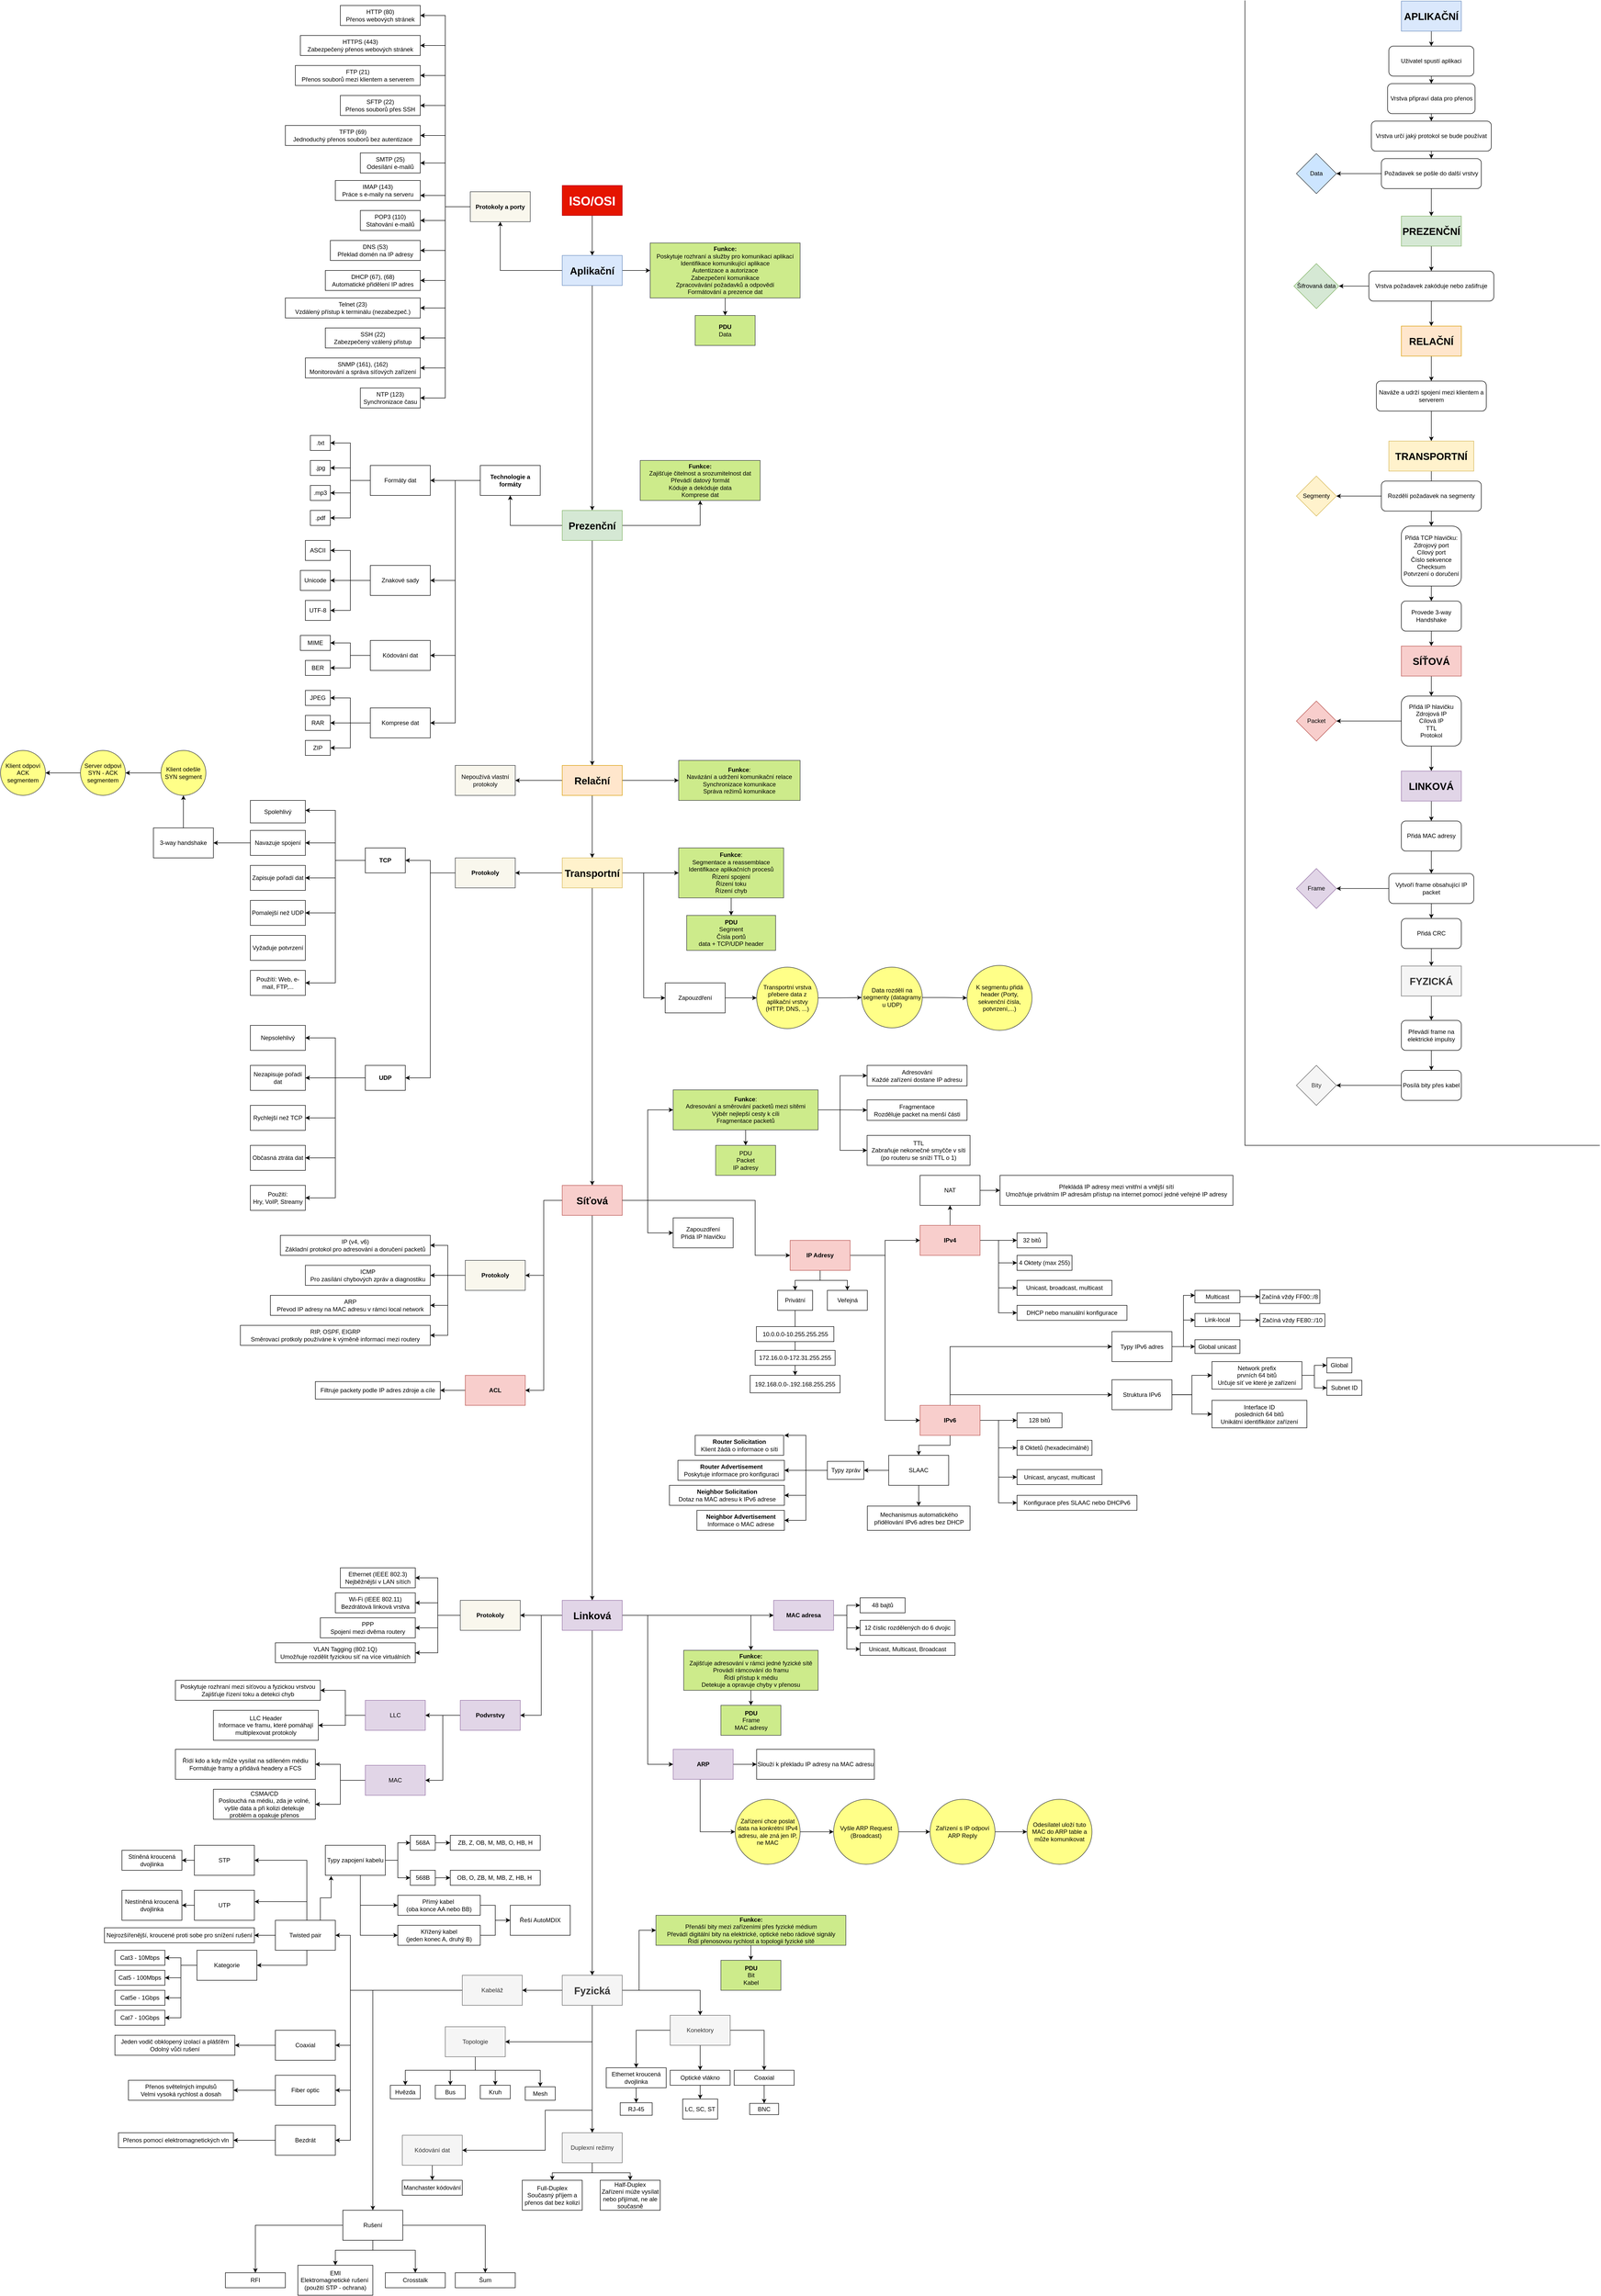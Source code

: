 <mxfile version="27.1.1">
  <diagram name="Stránka-1" id="pwyrHVY0Fj-PbS3-Ldx_">
    <mxGraphModel dx="6499" dy="4345" grid="1" gridSize="10" guides="1" tooltips="1" connect="1" arrows="1" fold="1" page="1" pageScale="1" pageWidth="827" pageHeight="1169" math="0" shadow="0">
      <root>
        <mxCell id="0" />
        <mxCell id="1" parent="0" />
        <mxCell id="jSnhueOkiro6R8cV-VZZ-25" value="" style="edgeStyle=orthogonalEdgeStyle;rounded=0;orthogonalLoop=1;jettySize=auto;html=1;" edge="1" parent="1" source="jSnhueOkiro6R8cV-VZZ-1" target="jSnhueOkiro6R8cV-VZZ-2">
          <mxGeometry relative="1" as="geometry" />
        </mxCell>
        <mxCell id="jSnhueOkiro6R8cV-VZZ-1" value="&lt;font style=&quot;font-size: 25px;&quot;&gt;&lt;b&gt;ISO/OSI&lt;/b&gt;&lt;/font&gt;" style="rounded=0;whiteSpace=wrap;html=1;fillColor=#e51400;fontColor=#ffffff;strokeColor=#B20000;" vertex="1" parent="1">
          <mxGeometry x="404" y="-790" width="120" height="60" as="geometry" />
        </mxCell>
        <mxCell id="jSnhueOkiro6R8cV-VZZ-12" value="" style="edgeStyle=orthogonalEdgeStyle;rounded=0;orthogonalLoop=1;jettySize=auto;html=1;" edge="1" parent="1" source="jSnhueOkiro6R8cV-VZZ-2" target="jSnhueOkiro6R8cV-VZZ-9">
          <mxGeometry relative="1" as="geometry" />
        </mxCell>
        <mxCell id="jSnhueOkiro6R8cV-VZZ-14" value="" style="edgeStyle=orthogonalEdgeStyle;rounded=0;orthogonalLoop=1;jettySize=auto;html=1;" edge="1" parent="1" source="jSnhueOkiro6R8cV-VZZ-2" target="jSnhueOkiro6R8cV-VZZ-13">
          <mxGeometry relative="1" as="geometry" />
        </mxCell>
        <mxCell id="jSnhueOkiro6R8cV-VZZ-44" style="edgeStyle=orthogonalEdgeStyle;rounded=0;orthogonalLoop=1;jettySize=auto;html=1;" edge="1" parent="1" source="jSnhueOkiro6R8cV-VZZ-2" target="jSnhueOkiro6R8cV-VZZ-3">
          <mxGeometry relative="1" as="geometry" />
        </mxCell>
        <mxCell id="jSnhueOkiro6R8cV-VZZ-2" value="&lt;font style=&quot;font-size: 20px;&quot;&gt;&lt;b&gt;Aplikační&lt;/b&gt;&lt;/font&gt;" style="rounded=0;whiteSpace=wrap;html=1;fillColor=#dae8fc;strokeColor=#6c8ebf;" vertex="1" parent="1">
          <mxGeometry x="404" y="-650" width="120" height="60" as="geometry" />
        </mxCell>
        <mxCell id="jSnhueOkiro6R8cV-VZZ-47" value="" style="edgeStyle=orthogonalEdgeStyle;rounded=0;orthogonalLoop=1;jettySize=auto;html=1;" edge="1" parent="1" source="jSnhueOkiro6R8cV-VZZ-3" target="jSnhueOkiro6R8cV-VZZ-46">
          <mxGeometry relative="1" as="geometry" />
        </mxCell>
        <mxCell id="jSnhueOkiro6R8cV-VZZ-49" style="edgeStyle=orthogonalEdgeStyle;rounded=0;orthogonalLoop=1;jettySize=auto;html=1;" edge="1" parent="1" source="jSnhueOkiro6R8cV-VZZ-3" target="jSnhueOkiro6R8cV-VZZ-48">
          <mxGeometry relative="1" as="geometry" />
        </mxCell>
        <mxCell id="jSnhueOkiro6R8cV-VZZ-83" style="edgeStyle=orthogonalEdgeStyle;rounded=0;orthogonalLoop=1;jettySize=auto;html=1;entryX=0.5;entryY=0;entryDx=0;entryDy=0;" edge="1" parent="1" source="jSnhueOkiro6R8cV-VZZ-3" target="jSnhueOkiro6R8cV-VZZ-4">
          <mxGeometry relative="1" as="geometry" />
        </mxCell>
        <mxCell id="jSnhueOkiro6R8cV-VZZ-3" value="&lt;font style=&quot;font-size: 20px;&quot;&gt;&lt;b&gt;Prezenční&lt;/b&gt;&lt;/font&gt;" style="rounded=0;whiteSpace=wrap;html=1;fillColor=#d5e8d4;strokeColor=#82b366;" vertex="1" parent="1">
          <mxGeometry x="404" y="-140" width="120" height="60" as="geometry" />
        </mxCell>
        <mxCell id="jSnhueOkiro6R8cV-VZZ-86" style="edgeStyle=orthogonalEdgeStyle;rounded=0;orthogonalLoop=1;jettySize=auto;html=1;entryX=0;entryY=0.5;entryDx=0;entryDy=0;" edge="1" parent="1" source="jSnhueOkiro6R8cV-VZZ-4" target="jSnhueOkiro6R8cV-VZZ-84">
          <mxGeometry relative="1" as="geometry" />
        </mxCell>
        <mxCell id="jSnhueOkiro6R8cV-VZZ-88" style="edgeStyle=orthogonalEdgeStyle;rounded=0;orthogonalLoop=1;jettySize=auto;html=1;" edge="1" parent="1" source="jSnhueOkiro6R8cV-VZZ-4" target="jSnhueOkiro6R8cV-VZZ-87">
          <mxGeometry relative="1" as="geometry" />
        </mxCell>
        <mxCell id="jSnhueOkiro6R8cV-VZZ-89" style="edgeStyle=orthogonalEdgeStyle;rounded=0;orthogonalLoop=1;jettySize=auto;html=1;entryX=0.5;entryY=0;entryDx=0;entryDy=0;" edge="1" parent="1" source="jSnhueOkiro6R8cV-VZZ-4" target="jSnhueOkiro6R8cV-VZZ-5">
          <mxGeometry relative="1" as="geometry" />
        </mxCell>
        <mxCell id="jSnhueOkiro6R8cV-VZZ-4" value="&lt;font style=&quot;font-size: 20px;&quot;&gt;&lt;b&gt;Relační&lt;/b&gt;&lt;/font&gt;" style="rounded=0;whiteSpace=wrap;html=1;fillColor=#ffe6cc;strokeColor=#d79b00;" vertex="1" parent="1">
          <mxGeometry x="404" y="370" width="120" height="60" as="geometry" />
        </mxCell>
        <mxCell id="jSnhueOkiro6R8cV-VZZ-91" style="edgeStyle=orthogonalEdgeStyle;rounded=0;orthogonalLoop=1;jettySize=auto;html=1;entryX=0;entryY=0.5;entryDx=0;entryDy=0;" edge="1" parent="1" source="jSnhueOkiro6R8cV-VZZ-5" target="jSnhueOkiro6R8cV-VZZ-90">
          <mxGeometry relative="1" as="geometry" />
        </mxCell>
        <mxCell id="jSnhueOkiro6R8cV-VZZ-93" style="edgeStyle=orthogonalEdgeStyle;rounded=0;orthogonalLoop=1;jettySize=auto;html=1;entryX=1;entryY=0.5;entryDx=0;entryDy=0;" edge="1" parent="1" source="jSnhueOkiro6R8cV-VZZ-5" target="jSnhueOkiro6R8cV-VZZ-92">
          <mxGeometry relative="1" as="geometry" />
        </mxCell>
        <mxCell id="jSnhueOkiro6R8cV-VZZ-129" style="edgeStyle=orthogonalEdgeStyle;rounded=0;orthogonalLoop=1;jettySize=auto;html=1;entryX=0;entryY=0.5;entryDx=0;entryDy=0;" edge="1" parent="1" source="jSnhueOkiro6R8cV-VZZ-5" target="jSnhueOkiro6R8cV-VZZ-128">
          <mxGeometry relative="1" as="geometry" />
        </mxCell>
        <mxCell id="jSnhueOkiro6R8cV-VZZ-141" style="edgeStyle=orthogonalEdgeStyle;rounded=0;orthogonalLoop=1;jettySize=auto;html=1;entryX=0.5;entryY=0;entryDx=0;entryDy=0;" edge="1" parent="1" source="jSnhueOkiro6R8cV-VZZ-5" target="jSnhueOkiro6R8cV-VZZ-6">
          <mxGeometry relative="1" as="geometry" />
        </mxCell>
        <mxCell id="jSnhueOkiro6R8cV-VZZ-5" value="&lt;font style=&quot;font-size: 20px;&quot;&gt;&lt;b&gt;Transportní&lt;/b&gt;&lt;/font&gt;" style="rounded=0;whiteSpace=wrap;html=1;fillColor=#fff2cc;strokeColor=#d6b656;" vertex="1" parent="1">
          <mxGeometry x="404" y="555" width="120" height="60" as="geometry" />
        </mxCell>
        <mxCell id="jSnhueOkiro6R8cV-VZZ-143" style="edgeStyle=orthogonalEdgeStyle;rounded=0;orthogonalLoop=1;jettySize=auto;html=1;entryX=0;entryY=0.5;entryDx=0;entryDy=0;" edge="1" parent="1" source="jSnhueOkiro6R8cV-VZZ-6" target="jSnhueOkiro6R8cV-VZZ-142">
          <mxGeometry relative="1" as="geometry" />
        </mxCell>
        <mxCell id="jSnhueOkiro6R8cV-VZZ-162" style="edgeStyle=orthogonalEdgeStyle;rounded=0;orthogonalLoop=1;jettySize=auto;html=1;entryX=1;entryY=0.5;entryDx=0;entryDy=0;" edge="1" parent="1" source="jSnhueOkiro6R8cV-VZZ-6" target="jSnhueOkiro6R8cV-VZZ-144">
          <mxGeometry relative="1" as="geometry" />
        </mxCell>
        <mxCell id="jSnhueOkiro6R8cV-VZZ-164" style="edgeStyle=orthogonalEdgeStyle;rounded=0;orthogonalLoop=1;jettySize=auto;html=1;exitX=1;exitY=0.5;exitDx=0;exitDy=0;entryX=0;entryY=0.5;entryDx=0;entryDy=0;" edge="1" parent="1" source="jSnhueOkiro6R8cV-VZZ-6" target="jSnhueOkiro6R8cV-VZZ-163">
          <mxGeometry relative="1" as="geometry" />
        </mxCell>
        <mxCell id="jSnhueOkiro6R8cV-VZZ-245" style="edgeStyle=orthogonalEdgeStyle;rounded=0;orthogonalLoop=1;jettySize=auto;html=1;entryX=1;entryY=0.5;entryDx=0;entryDy=0;" edge="1" parent="1" source="jSnhueOkiro6R8cV-VZZ-6" target="jSnhueOkiro6R8cV-VZZ-244">
          <mxGeometry relative="1" as="geometry" />
        </mxCell>
        <mxCell id="jSnhueOkiro6R8cV-VZZ-248" style="edgeStyle=orthogonalEdgeStyle;rounded=0;orthogonalLoop=1;jettySize=auto;html=1;" edge="1" parent="1" source="jSnhueOkiro6R8cV-VZZ-6" target="jSnhueOkiro6R8cV-VZZ-7">
          <mxGeometry relative="1" as="geometry" />
        </mxCell>
        <mxCell id="jSnhueOkiro6R8cV-VZZ-6" value="&lt;font style=&quot;font-size: 20px;&quot;&gt;&lt;b&gt;Síťová&lt;/b&gt;&lt;/font&gt;" style="rounded=0;whiteSpace=wrap;html=1;fillColor=#f8cecc;strokeColor=#b85450;" vertex="1" parent="1">
          <mxGeometry x="404" y="1210" width="120" height="60" as="geometry" />
        </mxCell>
        <mxCell id="jSnhueOkiro6R8cV-VZZ-250" value="" style="edgeStyle=orthogonalEdgeStyle;rounded=0;orthogonalLoop=1;jettySize=auto;html=1;" edge="1" parent="1" source="jSnhueOkiro6R8cV-VZZ-7" target="jSnhueOkiro6R8cV-VZZ-249">
          <mxGeometry relative="1" as="geometry" />
        </mxCell>
        <mxCell id="jSnhueOkiro6R8cV-VZZ-254" value="" style="edgeStyle=orthogonalEdgeStyle;rounded=0;orthogonalLoop=1;jettySize=auto;html=1;" edge="1" parent="1" source="jSnhueOkiro6R8cV-VZZ-7" target="jSnhueOkiro6R8cV-VZZ-253">
          <mxGeometry relative="1" as="geometry" />
        </mxCell>
        <mxCell id="jSnhueOkiro6R8cV-VZZ-264" style="edgeStyle=orthogonalEdgeStyle;rounded=0;orthogonalLoop=1;jettySize=auto;html=1;" edge="1" parent="1" source="jSnhueOkiro6R8cV-VZZ-7" target="jSnhueOkiro6R8cV-VZZ-263">
          <mxGeometry relative="1" as="geometry" />
        </mxCell>
        <mxCell id="jSnhueOkiro6R8cV-VZZ-270" style="edgeStyle=orthogonalEdgeStyle;rounded=0;orthogonalLoop=1;jettySize=auto;html=1;entryX=1;entryY=0.5;entryDx=0;entryDy=0;" edge="1" parent="1" source="jSnhueOkiro6R8cV-VZZ-7" target="jSnhueOkiro6R8cV-VZZ-269">
          <mxGeometry relative="1" as="geometry" />
        </mxCell>
        <mxCell id="jSnhueOkiro6R8cV-VZZ-271" style="edgeStyle=orthogonalEdgeStyle;rounded=0;orthogonalLoop=1;jettySize=auto;html=1;entryX=0.5;entryY=0;entryDx=0;entryDy=0;" edge="1" parent="1" source="jSnhueOkiro6R8cV-VZZ-7" target="jSnhueOkiro6R8cV-VZZ-8">
          <mxGeometry relative="1" as="geometry" />
        </mxCell>
        <mxCell id="jSnhueOkiro6R8cV-VZZ-293" style="edgeStyle=orthogonalEdgeStyle;rounded=0;orthogonalLoop=1;jettySize=auto;html=1;entryX=0;entryY=0.5;entryDx=0;entryDy=0;" edge="1" parent="1" source="jSnhueOkiro6R8cV-VZZ-7" target="jSnhueOkiro6R8cV-VZZ-288">
          <mxGeometry relative="1" as="geometry" />
        </mxCell>
        <mxCell id="jSnhueOkiro6R8cV-VZZ-7" value="&lt;b&gt;&lt;font style=&quot;font-size: 20px;&quot;&gt;Linková&lt;/font&gt;&lt;/b&gt;" style="rounded=0;whiteSpace=wrap;html=1;fillColor=#e1d5e7;strokeColor=#9673a6;" vertex="1" parent="1">
          <mxGeometry x="404" y="2040" width="120" height="60" as="geometry" />
        </mxCell>
        <mxCell id="jSnhueOkiro6R8cV-VZZ-304" style="edgeStyle=orthogonalEdgeStyle;rounded=0;orthogonalLoop=1;jettySize=auto;html=1;entryX=0;entryY=0.5;entryDx=0;entryDy=0;" edge="1" parent="1" source="jSnhueOkiro6R8cV-VZZ-8" target="jSnhueOkiro6R8cV-VZZ-303">
          <mxGeometry relative="1" as="geometry" />
        </mxCell>
        <mxCell id="jSnhueOkiro6R8cV-VZZ-308" value="" style="edgeStyle=orthogonalEdgeStyle;rounded=0;orthogonalLoop=1;jettySize=auto;html=1;" edge="1" parent="1" source="jSnhueOkiro6R8cV-VZZ-8" target="jSnhueOkiro6R8cV-VZZ-307">
          <mxGeometry relative="1" as="geometry" />
        </mxCell>
        <mxCell id="jSnhueOkiro6R8cV-VZZ-345" value="" style="edgeStyle=orthogonalEdgeStyle;rounded=0;orthogonalLoop=1;jettySize=auto;html=1;" edge="1" parent="1" source="jSnhueOkiro6R8cV-VZZ-8" target="jSnhueOkiro6R8cV-VZZ-344">
          <mxGeometry relative="1" as="geometry" />
        </mxCell>
        <mxCell id="jSnhueOkiro6R8cV-VZZ-378" style="edgeStyle=orthogonalEdgeStyle;rounded=0;orthogonalLoop=1;jettySize=auto;html=1;entryX=1;entryY=0.5;entryDx=0;entryDy=0;" edge="1" parent="1" source="jSnhueOkiro6R8cV-VZZ-8" target="jSnhueOkiro6R8cV-VZZ-377">
          <mxGeometry relative="1" as="geometry">
            <Array as="points">
              <mxPoint x="464" y="2923" />
            </Array>
          </mxGeometry>
        </mxCell>
        <mxCell id="jSnhueOkiro6R8cV-VZZ-390" style="edgeStyle=orthogonalEdgeStyle;rounded=0;orthogonalLoop=1;jettySize=auto;html=1;entryX=0.5;entryY=0;entryDx=0;entryDy=0;" edge="1" parent="1" source="jSnhueOkiro6R8cV-VZZ-8" target="jSnhueOkiro6R8cV-VZZ-389">
          <mxGeometry relative="1" as="geometry" />
        </mxCell>
        <mxCell id="jSnhueOkiro6R8cV-VZZ-397" style="edgeStyle=orthogonalEdgeStyle;rounded=0;orthogonalLoop=1;jettySize=auto;html=1;entryX=1;entryY=0.5;entryDx=0;entryDy=0;" edge="1" parent="1" source="jSnhueOkiro6R8cV-VZZ-8" target="jSnhueOkiro6R8cV-VZZ-396">
          <mxGeometry relative="1" as="geometry">
            <Array as="points">
              <mxPoint x="464" y="3060" />
              <mxPoint x="370" y="3060" />
              <mxPoint x="370" y="3140" />
            </Array>
          </mxGeometry>
        </mxCell>
        <mxCell id="jSnhueOkiro6R8cV-VZZ-8" value="&lt;b&gt;&lt;font style=&quot;font-size: 20px;&quot;&gt;Fyzická&lt;/font&gt;&lt;/b&gt;" style="rounded=0;whiteSpace=wrap;html=1;fillColor=#f5f5f5;fontColor=#333333;strokeColor=#666666;" vertex="1" parent="1">
          <mxGeometry x="404" y="2790" width="120" height="60" as="geometry" />
        </mxCell>
        <mxCell id="jSnhueOkiro6R8cV-VZZ-11" value="" style="edgeStyle=orthogonalEdgeStyle;rounded=0;orthogonalLoop=1;jettySize=auto;html=1;" edge="1" parent="1" source="jSnhueOkiro6R8cV-VZZ-9" target="jSnhueOkiro6R8cV-VZZ-10">
          <mxGeometry relative="1" as="geometry" />
        </mxCell>
        <mxCell id="jSnhueOkiro6R8cV-VZZ-9" value="&lt;b&gt;Funkce:&lt;/b&gt;&lt;div&gt;Poskytuje rozhraní a služby pro komunikaci aplikací&lt;br&gt;&lt;div&gt;Identifikace komunikující aplikace&lt;/div&gt;&lt;div&gt;Autentizace a autorizace&lt;/div&gt;&lt;div&gt;Zabezpečení komunikace&lt;/div&gt;&lt;div&gt;Zpracovávání požadavků a odpovědí&lt;/div&gt;&lt;div&gt;Formátování a prezence dat&lt;/div&gt;&lt;/div&gt;" style="rounded=0;whiteSpace=wrap;html=1;fillColor=#cdeb8b;strokeColor=#36393d;" vertex="1" parent="1">
          <mxGeometry x="580" y="-675" width="300" height="110" as="geometry" />
        </mxCell>
        <mxCell id="jSnhueOkiro6R8cV-VZZ-10" value="&lt;b&gt;PDU&lt;/b&gt;&lt;div&gt;Data&lt;/div&gt;" style="rounded=0;whiteSpace=wrap;html=1;fillColor=#cdeb8b;strokeColor=#36393d;" vertex="1" parent="1">
          <mxGeometry x="670" y="-530" width="120" height="60" as="geometry" />
        </mxCell>
        <mxCell id="jSnhueOkiro6R8cV-VZZ-30" style="edgeStyle=orthogonalEdgeStyle;rounded=0;orthogonalLoop=1;jettySize=auto;html=1;entryX=1;entryY=0.5;entryDx=0;entryDy=0;" edge="1" parent="1" source="jSnhueOkiro6R8cV-VZZ-13" target="jSnhueOkiro6R8cV-VZZ-21">
          <mxGeometry relative="1" as="geometry" />
        </mxCell>
        <mxCell id="jSnhueOkiro6R8cV-VZZ-31" style="edgeStyle=orthogonalEdgeStyle;rounded=0;orthogonalLoop=1;jettySize=auto;html=1;entryX=1;entryY=0.75;entryDx=0;entryDy=0;" edge="1" parent="1" source="jSnhueOkiro6R8cV-VZZ-13" target="jSnhueOkiro6R8cV-VZZ-22">
          <mxGeometry relative="1" as="geometry" />
        </mxCell>
        <mxCell id="jSnhueOkiro6R8cV-VZZ-32" style="edgeStyle=orthogonalEdgeStyle;rounded=0;orthogonalLoop=1;jettySize=auto;html=1;entryX=1;entryY=0.5;entryDx=0;entryDy=0;" edge="1" parent="1" source="jSnhueOkiro6R8cV-VZZ-13" target="jSnhueOkiro6R8cV-VZZ-20">
          <mxGeometry relative="1" as="geometry" />
        </mxCell>
        <mxCell id="jSnhueOkiro6R8cV-VZZ-33" style="edgeStyle=orthogonalEdgeStyle;rounded=0;orthogonalLoop=1;jettySize=auto;html=1;entryX=1;entryY=0.5;entryDx=0;entryDy=0;" edge="1" parent="1" source="jSnhueOkiro6R8cV-VZZ-13" target="jSnhueOkiro6R8cV-VZZ-23">
          <mxGeometry relative="1" as="geometry" />
        </mxCell>
        <mxCell id="jSnhueOkiro6R8cV-VZZ-34" style="edgeStyle=orthogonalEdgeStyle;rounded=0;orthogonalLoop=1;jettySize=auto;html=1;entryX=1;entryY=0.5;entryDx=0;entryDy=0;" edge="1" parent="1" source="jSnhueOkiro6R8cV-VZZ-13" target="jSnhueOkiro6R8cV-VZZ-24">
          <mxGeometry relative="1" as="geometry" />
        </mxCell>
        <mxCell id="jSnhueOkiro6R8cV-VZZ-35" style="edgeStyle=orthogonalEdgeStyle;rounded=0;orthogonalLoop=1;jettySize=auto;html=1;entryX=1;entryY=0.5;entryDx=0;entryDy=0;" edge="1" parent="1" source="jSnhueOkiro6R8cV-VZZ-13" target="jSnhueOkiro6R8cV-VZZ-26">
          <mxGeometry relative="1" as="geometry" />
        </mxCell>
        <mxCell id="jSnhueOkiro6R8cV-VZZ-36" style="edgeStyle=orthogonalEdgeStyle;rounded=0;orthogonalLoop=1;jettySize=auto;html=1;entryX=1;entryY=0.5;entryDx=0;entryDy=0;" edge="1" parent="1" source="jSnhueOkiro6R8cV-VZZ-13" target="jSnhueOkiro6R8cV-VZZ-27">
          <mxGeometry relative="1" as="geometry" />
        </mxCell>
        <mxCell id="jSnhueOkiro6R8cV-VZZ-37" style="edgeStyle=orthogonalEdgeStyle;rounded=0;orthogonalLoop=1;jettySize=auto;html=1;entryX=1;entryY=0.5;entryDx=0;entryDy=0;" edge="1" parent="1" source="jSnhueOkiro6R8cV-VZZ-13" target="jSnhueOkiro6R8cV-VZZ-28">
          <mxGeometry relative="1" as="geometry" />
        </mxCell>
        <mxCell id="jSnhueOkiro6R8cV-VZZ-38" style="edgeStyle=orthogonalEdgeStyle;rounded=0;orthogonalLoop=1;jettySize=auto;html=1;entryX=1;entryY=0.5;entryDx=0;entryDy=0;" edge="1" parent="1" source="jSnhueOkiro6R8cV-VZZ-13" target="jSnhueOkiro6R8cV-VZZ-29">
          <mxGeometry relative="1" as="geometry" />
        </mxCell>
        <mxCell id="jSnhueOkiro6R8cV-VZZ-39" style="edgeStyle=orthogonalEdgeStyle;rounded=0;orthogonalLoop=1;jettySize=auto;html=1;entryX=1;entryY=0.5;entryDx=0;entryDy=0;" edge="1" parent="1" source="jSnhueOkiro6R8cV-VZZ-13" target="jSnhueOkiro6R8cV-VZZ-19">
          <mxGeometry relative="1" as="geometry" />
        </mxCell>
        <mxCell id="jSnhueOkiro6R8cV-VZZ-40" style="edgeStyle=orthogonalEdgeStyle;rounded=0;orthogonalLoop=1;jettySize=auto;html=1;entryX=1;entryY=0.5;entryDx=0;entryDy=0;" edge="1" parent="1" source="jSnhueOkiro6R8cV-VZZ-13" target="jSnhueOkiro6R8cV-VZZ-18">
          <mxGeometry relative="1" as="geometry" />
        </mxCell>
        <mxCell id="jSnhueOkiro6R8cV-VZZ-41" style="edgeStyle=orthogonalEdgeStyle;rounded=0;orthogonalLoop=1;jettySize=auto;html=1;entryX=1;entryY=0.5;entryDx=0;entryDy=0;" edge="1" parent="1" source="jSnhueOkiro6R8cV-VZZ-13" target="jSnhueOkiro6R8cV-VZZ-17">
          <mxGeometry relative="1" as="geometry" />
        </mxCell>
        <mxCell id="jSnhueOkiro6R8cV-VZZ-42" style="edgeStyle=orthogonalEdgeStyle;rounded=0;orthogonalLoop=1;jettySize=auto;html=1;entryX=1;entryY=0.5;entryDx=0;entryDy=0;" edge="1" parent="1" source="jSnhueOkiro6R8cV-VZZ-13" target="jSnhueOkiro6R8cV-VZZ-16">
          <mxGeometry relative="1" as="geometry" />
        </mxCell>
        <mxCell id="jSnhueOkiro6R8cV-VZZ-43" style="edgeStyle=orthogonalEdgeStyle;rounded=0;orthogonalLoop=1;jettySize=auto;html=1;entryX=1;entryY=0.5;entryDx=0;entryDy=0;" edge="1" parent="1" source="jSnhueOkiro6R8cV-VZZ-13" target="jSnhueOkiro6R8cV-VZZ-15">
          <mxGeometry relative="1" as="geometry" />
        </mxCell>
        <mxCell id="jSnhueOkiro6R8cV-VZZ-13" value="&lt;b&gt;Protokoly a porty&lt;/b&gt;" style="rounded=0;whiteSpace=wrap;html=1;fillColor=#f9f7ed;strokeColor=#36393d;" vertex="1" parent="1">
          <mxGeometry x="220" y="-777.5" width="120" height="60" as="geometry" />
        </mxCell>
        <mxCell id="jSnhueOkiro6R8cV-VZZ-15" value="HTTP (80)&lt;div&gt;Přenos webových stránek&lt;/div&gt;" style="rounded=0;whiteSpace=wrap;html=1;" vertex="1" parent="1">
          <mxGeometry x="-40" y="-1150" width="160" height="40" as="geometry" />
        </mxCell>
        <mxCell id="jSnhueOkiro6R8cV-VZZ-16" value="HTTPS (443)&lt;div&gt;Zabezpečený přenos webových stránek&lt;/div&gt;" style="rounded=0;whiteSpace=wrap;html=1;" vertex="1" parent="1">
          <mxGeometry x="-120" y="-1090" width="240" height="40" as="geometry" />
        </mxCell>
        <mxCell id="jSnhueOkiro6R8cV-VZZ-17" value="FTP (21)&lt;div&gt;Přenos souborů mezi klientem a serverem&lt;/div&gt;" style="rounded=0;whiteSpace=wrap;html=1;" vertex="1" parent="1">
          <mxGeometry x="-130" y="-1030" width="250" height="40" as="geometry" />
        </mxCell>
        <mxCell id="jSnhueOkiro6R8cV-VZZ-18" value="SFTP (22)&lt;div&gt;Přenos souborů přes SSH&lt;/div&gt;" style="rounded=0;whiteSpace=wrap;html=1;" vertex="1" parent="1">
          <mxGeometry x="-40" y="-970" width="160" height="40" as="geometry" />
        </mxCell>
        <mxCell id="jSnhueOkiro6R8cV-VZZ-19" value="TFTP (69)&lt;div&gt;Jednoduchý přenos souborů bez autentizace&lt;/div&gt;" style="rounded=0;whiteSpace=wrap;html=1;" vertex="1" parent="1">
          <mxGeometry x="-150" y="-910" width="270" height="40" as="geometry" />
        </mxCell>
        <mxCell id="jSnhueOkiro6R8cV-VZZ-20" value="SMTP (25)&lt;div&gt;Odesílání e-mailů&lt;/div&gt;" style="rounded=0;whiteSpace=wrap;html=1;" vertex="1" parent="1">
          <mxGeometry y="-855" width="120" height="40" as="geometry" />
        </mxCell>
        <mxCell id="jSnhueOkiro6R8cV-VZZ-21" value="POP3 (110)&lt;div&gt;Stahování e-mailů&lt;/div&gt;" style="rounded=0;whiteSpace=wrap;html=1;" vertex="1" parent="1">
          <mxGeometry y="-740" width="120" height="40" as="geometry" />
        </mxCell>
        <mxCell id="jSnhueOkiro6R8cV-VZZ-22" value="IMAP (143)&lt;div&gt;Práce s e-maily na serveru&lt;/div&gt;" style="rounded=0;whiteSpace=wrap;html=1;" vertex="1" parent="1">
          <mxGeometry x="-50" y="-800" width="170" height="40" as="geometry" />
        </mxCell>
        <mxCell id="jSnhueOkiro6R8cV-VZZ-23" value="DNS (53)&lt;div&gt;Překlad domén na IP adresy&lt;/div&gt;" style="rounded=0;whiteSpace=wrap;html=1;" vertex="1" parent="1">
          <mxGeometry x="-60" y="-680" width="180" height="40" as="geometry" />
        </mxCell>
        <mxCell id="jSnhueOkiro6R8cV-VZZ-24" value="DHCP (67), (68)&lt;div&gt;Automatické přidělení IP adres&lt;/div&gt;" style="rounded=0;whiteSpace=wrap;html=1;" vertex="1" parent="1">
          <mxGeometry x="-70" y="-620" width="190" height="40" as="geometry" />
        </mxCell>
        <mxCell id="jSnhueOkiro6R8cV-VZZ-26" value="Telnet (23)&lt;div&gt;Vzdálený přístup k terminálu (nezabezpeč.)&lt;/div&gt;" style="rounded=0;whiteSpace=wrap;html=1;" vertex="1" parent="1">
          <mxGeometry x="-150" y="-565" width="270" height="40" as="geometry" />
        </mxCell>
        <mxCell id="jSnhueOkiro6R8cV-VZZ-27" value="SSH (22)&lt;div&gt;Zabezpečený vzálený přistup&lt;/div&gt;" style="rounded=0;whiteSpace=wrap;html=1;" vertex="1" parent="1">
          <mxGeometry x="-70" y="-505" width="190" height="40" as="geometry" />
        </mxCell>
        <mxCell id="jSnhueOkiro6R8cV-VZZ-28" value="SNMP (161), (162)&lt;div&gt;Monitorování a správa síťových zařízení&lt;/div&gt;" style="rounded=0;whiteSpace=wrap;html=1;" vertex="1" parent="1">
          <mxGeometry x="-110" y="-445" width="230" height="40" as="geometry" />
        </mxCell>
        <mxCell id="jSnhueOkiro6R8cV-VZZ-29" value="NTP (123)&lt;div&gt;Synchronizace času&lt;/div&gt;" style="rounded=0;whiteSpace=wrap;html=1;" vertex="1" parent="1">
          <mxGeometry y="-385" width="120" height="40" as="geometry" />
        </mxCell>
        <mxCell id="jSnhueOkiro6R8cV-VZZ-46" value="&lt;b&gt;Funkce:&lt;/b&gt;&lt;div&gt;Zajišťuje čitelnost a srozumitelnost dat&lt;/div&gt;&lt;div&gt;Převádí datový formát&lt;/div&gt;&lt;div&gt;Kóduje a dekóduje data&lt;/div&gt;&lt;div&gt;Komprese dat&lt;/div&gt;" style="rounded=0;whiteSpace=wrap;html=1;fillColor=#cdeb8b;strokeColor=#36393d;" vertex="1" parent="1">
          <mxGeometry x="560" y="-240" width="240" height="80" as="geometry" />
        </mxCell>
        <mxCell id="jSnhueOkiro6R8cV-VZZ-66" style="edgeStyle=orthogonalEdgeStyle;rounded=0;orthogonalLoop=1;jettySize=auto;html=1;entryX=1;entryY=0.5;entryDx=0;entryDy=0;" edge="1" parent="1" source="jSnhueOkiro6R8cV-VZZ-48" target="jSnhueOkiro6R8cV-VZZ-50">
          <mxGeometry relative="1" as="geometry" />
        </mxCell>
        <mxCell id="jSnhueOkiro6R8cV-VZZ-67" style="edgeStyle=orthogonalEdgeStyle;rounded=0;orthogonalLoop=1;jettySize=auto;html=1;entryX=1;entryY=0.5;entryDx=0;entryDy=0;" edge="1" parent="1" source="jSnhueOkiro6R8cV-VZZ-48" target="jSnhueOkiro6R8cV-VZZ-51">
          <mxGeometry relative="1" as="geometry" />
        </mxCell>
        <mxCell id="jSnhueOkiro6R8cV-VZZ-74" style="edgeStyle=orthogonalEdgeStyle;rounded=0;orthogonalLoop=1;jettySize=auto;html=1;entryX=1;entryY=0.5;entryDx=0;entryDy=0;" edge="1" parent="1" source="jSnhueOkiro6R8cV-VZZ-48" target="jSnhueOkiro6R8cV-VZZ-68">
          <mxGeometry relative="1" as="geometry" />
        </mxCell>
        <mxCell id="jSnhueOkiro6R8cV-VZZ-82" style="edgeStyle=orthogonalEdgeStyle;rounded=0;orthogonalLoop=1;jettySize=auto;html=1;entryX=1;entryY=0.5;entryDx=0;entryDy=0;" edge="1" parent="1" source="jSnhueOkiro6R8cV-VZZ-48" target="jSnhueOkiro6R8cV-VZZ-75">
          <mxGeometry relative="1" as="geometry" />
        </mxCell>
        <mxCell id="jSnhueOkiro6R8cV-VZZ-48" value="&lt;b&gt;Technologie a formáty&lt;/b&gt;" style="rounded=0;whiteSpace=wrap;html=1;" vertex="1" parent="1">
          <mxGeometry x="240" y="-230" width="120" height="60" as="geometry" />
        </mxCell>
        <mxCell id="jSnhueOkiro6R8cV-VZZ-56" style="edgeStyle=orthogonalEdgeStyle;rounded=0;orthogonalLoop=1;jettySize=auto;html=1;entryX=1;entryY=0.5;entryDx=0;entryDy=0;" edge="1" parent="1" source="jSnhueOkiro6R8cV-VZZ-50" target="jSnhueOkiro6R8cV-VZZ-52">
          <mxGeometry relative="1" as="geometry" />
        </mxCell>
        <mxCell id="jSnhueOkiro6R8cV-VZZ-57" style="edgeStyle=orthogonalEdgeStyle;rounded=0;orthogonalLoop=1;jettySize=auto;html=1;entryX=1;entryY=0.5;entryDx=0;entryDy=0;" edge="1" parent="1" source="jSnhueOkiro6R8cV-VZZ-50" target="jSnhueOkiro6R8cV-VZZ-53">
          <mxGeometry relative="1" as="geometry" />
        </mxCell>
        <mxCell id="jSnhueOkiro6R8cV-VZZ-58" style="edgeStyle=orthogonalEdgeStyle;rounded=0;orthogonalLoop=1;jettySize=auto;html=1;" edge="1" parent="1" source="jSnhueOkiro6R8cV-VZZ-50" target="jSnhueOkiro6R8cV-VZZ-54">
          <mxGeometry relative="1" as="geometry" />
        </mxCell>
        <mxCell id="jSnhueOkiro6R8cV-VZZ-59" style="edgeStyle=orthogonalEdgeStyle;rounded=0;orthogonalLoop=1;jettySize=auto;html=1;entryX=1;entryY=0.5;entryDx=0;entryDy=0;" edge="1" parent="1" source="jSnhueOkiro6R8cV-VZZ-50" target="jSnhueOkiro6R8cV-VZZ-55">
          <mxGeometry relative="1" as="geometry" />
        </mxCell>
        <mxCell id="jSnhueOkiro6R8cV-VZZ-50" value="Formáty dat" style="rounded=0;whiteSpace=wrap;html=1;" vertex="1" parent="1">
          <mxGeometry x="20" y="-230" width="120" height="60" as="geometry" />
        </mxCell>
        <mxCell id="jSnhueOkiro6R8cV-VZZ-63" style="edgeStyle=orthogonalEdgeStyle;rounded=0;orthogonalLoop=1;jettySize=auto;html=1;entryX=1;entryY=0.5;entryDx=0;entryDy=0;" edge="1" parent="1" source="jSnhueOkiro6R8cV-VZZ-51" target="jSnhueOkiro6R8cV-VZZ-60">
          <mxGeometry relative="1" as="geometry" />
        </mxCell>
        <mxCell id="jSnhueOkiro6R8cV-VZZ-64" style="edgeStyle=orthogonalEdgeStyle;rounded=0;orthogonalLoop=1;jettySize=auto;html=1;entryX=1;entryY=0.5;entryDx=0;entryDy=0;" edge="1" parent="1" source="jSnhueOkiro6R8cV-VZZ-51" target="jSnhueOkiro6R8cV-VZZ-61">
          <mxGeometry relative="1" as="geometry" />
        </mxCell>
        <mxCell id="jSnhueOkiro6R8cV-VZZ-65" style="edgeStyle=orthogonalEdgeStyle;rounded=0;orthogonalLoop=1;jettySize=auto;html=1;entryX=1;entryY=0.5;entryDx=0;entryDy=0;" edge="1" parent="1" source="jSnhueOkiro6R8cV-VZZ-51" target="jSnhueOkiro6R8cV-VZZ-62">
          <mxGeometry relative="1" as="geometry" />
        </mxCell>
        <mxCell id="jSnhueOkiro6R8cV-VZZ-51" value="Znakové sady" style="rounded=0;whiteSpace=wrap;html=1;" vertex="1" parent="1">
          <mxGeometry x="20" y="-30" width="120" height="60" as="geometry" />
        </mxCell>
        <mxCell id="jSnhueOkiro6R8cV-VZZ-52" value=".txt" style="rounded=0;whiteSpace=wrap;html=1;" vertex="1" parent="1">
          <mxGeometry x="-100" y="-290" width="40" height="30" as="geometry" />
        </mxCell>
        <mxCell id="jSnhueOkiro6R8cV-VZZ-53" value=".jpg" style="rounded=0;whiteSpace=wrap;html=1;" vertex="1" parent="1">
          <mxGeometry x="-100" y="-240" width="40" height="30" as="geometry" />
        </mxCell>
        <mxCell id="jSnhueOkiro6R8cV-VZZ-54" value=".mp3" style="rounded=0;whiteSpace=wrap;html=1;" vertex="1" parent="1">
          <mxGeometry x="-100" y="-190" width="40" height="30" as="geometry" />
        </mxCell>
        <mxCell id="jSnhueOkiro6R8cV-VZZ-55" value=".pdf" style="rounded=0;whiteSpace=wrap;html=1;" vertex="1" parent="1">
          <mxGeometry x="-100" y="-140" width="40" height="30" as="geometry" />
        </mxCell>
        <mxCell id="jSnhueOkiro6R8cV-VZZ-60" value="ASCII" style="rounded=0;whiteSpace=wrap;html=1;" vertex="1" parent="1">
          <mxGeometry x="-110" y="-80" width="50" height="40" as="geometry" />
        </mxCell>
        <mxCell id="jSnhueOkiro6R8cV-VZZ-61" value="Unicode" style="rounded=0;whiteSpace=wrap;html=1;" vertex="1" parent="1">
          <mxGeometry x="-120" y="-20" width="60" height="40" as="geometry" />
        </mxCell>
        <mxCell id="jSnhueOkiro6R8cV-VZZ-62" value="UTF-8" style="rounded=0;whiteSpace=wrap;html=1;" vertex="1" parent="1">
          <mxGeometry x="-110" y="40" width="50" height="40" as="geometry" />
        </mxCell>
        <mxCell id="jSnhueOkiro6R8cV-VZZ-71" style="edgeStyle=orthogonalEdgeStyle;rounded=0;orthogonalLoop=1;jettySize=auto;html=1;entryX=1;entryY=0.5;entryDx=0;entryDy=0;" edge="1" parent="1" source="jSnhueOkiro6R8cV-VZZ-68" target="jSnhueOkiro6R8cV-VZZ-69">
          <mxGeometry relative="1" as="geometry" />
        </mxCell>
        <mxCell id="jSnhueOkiro6R8cV-VZZ-72" style="edgeStyle=orthogonalEdgeStyle;rounded=0;orthogonalLoop=1;jettySize=auto;html=1;" edge="1" parent="1" source="jSnhueOkiro6R8cV-VZZ-68" target="jSnhueOkiro6R8cV-VZZ-70">
          <mxGeometry relative="1" as="geometry" />
        </mxCell>
        <mxCell id="jSnhueOkiro6R8cV-VZZ-68" value="Kódování dat" style="rounded=0;whiteSpace=wrap;html=1;" vertex="1" parent="1">
          <mxGeometry x="20" y="120" width="120" height="60" as="geometry" />
        </mxCell>
        <mxCell id="jSnhueOkiro6R8cV-VZZ-69" value="MIME" style="rounded=0;whiteSpace=wrap;html=1;" vertex="1" parent="1">
          <mxGeometry x="-120" y="110" width="60" height="30" as="geometry" />
        </mxCell>
        <mxCell id="jSnhueOkiro6R8cV-VZZ-70" value="BER" style="rounded=0;whiteSpace=wrap;html=1;" vertex="1" parent="1">
          <mxGeometry x="-110" y="160" width="50" height="30" as="geometry" />
        </mxCell>
        <mxCell id="jSnhueOkiro6R8cV-VZZ-79" style="edgeStyle=orthogonalEdgeStyle;rounded=0;orthogonalLoop=1;jettySize=auto;html=1;entryX=1;entryY=0.5;entryDx=0;entryDy=0;" edge="1" parent="1" source="jSnhueOkiro6R8cV-VZZ-75" target="jSnhueOkiro6R8cV-VZZ-77">
          <mxGeometry relative="1" as="geometry" />
        </mxCell>
        <mxCell id="jSnhueOkiro6R8cV-VZZ-80" style="edgeStyle=orthogonalEdgeStyle;rounded=0;orthogonalLoop=1;jettySize=auto;html=1;entryX=1;entryY=0.5;entryDx=0;entryDy=0;" edge="1" parent="1" source="jSnhueOkiro6R8cV-VZZ-75" target="jSnhueOkiro6R8cV-VZZ-78">
          <mxGeometry relative="1" as="geometry" />
        </mxCell>
        <mxCell id="jSnhueOkiro6R8cV-VZZ-81" style="edgeStyle=orthogonalEdgeStyle;rounded=0;orthogonalLoop=1;jettySize=auto;html=1;entryX=1;entryY=0.5;entryDx=0;entryDy=0;" edge="1" parent="1" source="jSnhueOkiro6R8cV-VZZ-75" target="jSnhueOkiro6R8cV-VZZ-76">
          <mxGeometry relative="1" as="geometry" />
        </mxCell>
        <mxCell id="jSnhueOkiro6R8cV-VZZ-75" value="Komprese dat" style="rounded=0;whiteSpace=wrap;html=1;" vertex="1" parent="1">
          <mxGeometry x="20" y="255" width="120" height="60" as="geometry" />
        </mxCell>
        <mxCell id="jSnhueOkiro6R8cV-VZZ-76" value="ZIP" style="rounded=0;whiteSpace=wrap;html=1;" vertex="1" parent="1">
          <mxGeometry x="-110" y="320" width="50" height="30" as="geometry" />
        </mxCell>
        <mxCell id="jSnhueOkiro6R8cV-VZZ-77" value="RAR" style="rounded=0;whiteSpace=wrap;html=1;" vertex="1" parent="1">
          <mxGeometry x="-110" y="270" width="50" height="30" as="geometry" />
        </mxCell>
        <mxCell id="jSnhueOkiro6R8cV-VZZ-78" value="JPEG" style="rounded=0;whiteSpace=wrap;html=1;" vertex="1" parent="1">
          <mxGeometry x="-110" y="220" width="50" height="30" as="geometry" />
        </mxCell>
        <mxCell id="jSnhueOkiro6R8cV-VZZ-84" value="&lt;b&gt;Funkce&lt;/b&gt;:&lt;div&gt;Navázání a udržení komunikační relace&lt;/div&gt;&lt;div&gt;Synchronizace komunikace&lt;/div&gt;&lt;div&gt;Správa režimů komunikace&lt;/div&gt;" style="rounded=0;whiteSpace=wrap;html=1;fillColor=#cdeb8b;strokeColor=#36393d;" vertex="1" parent="1">
          <mxGeometry x="637" y="360" width="243" height="80" as="geometry" />
        </mxCell>
        <mxCell id="jSnhueOkiro6R8cV-VZZ-87" value="Nepoužívá vlastní protokoly" style="rounded=0;whiteSpace=wrap;html=1;fillColor=#f9f7ed;strokeColor=#36393d;" vertex="1" parent="1">
          <mxGeometry x="190" y="370" width="120" height="60" as="geometry" />
        </mxCell>
        <mxCell id="jSnhueOkiro6R8cV-VZZ-138" value="" style="edgeStyle=orthogonalEdgeStyle;rounded=0;orthogonalLoop=1;jettySize=auto;html=1;" edge="1" parent="1" source="jSnhueOkiro6R8cV-VZZ-90" target="jSnhueOkiro6R8cV-VZZ-137">
          <mxGeometry relative="1" as="geometry" />
        </mxCell>
        <mxCell id="jSnhueOkiro6R8cV-VZZ-90" value="&lt;b&gt;Funkce&lt;/b&gt;:&lt;div&gt;Segmentace a reassemblace&lt;/div&gt;&lt;div&gt;Identifikace aplikačních procesů&lt;/div&gt;&lt;div&gt;Řízení spojení&lt;/div&gt;&lt;div&gt;Řízení toku&lt;/div&gt;&lt;div&gt;Řízení chyb&lt;/div&gt;" style="rounded=0;whiteSpace=wrap;html=1;fillColor=#cdeb8b;strokeColor=#36393d;" vertex="1" parent="1">
          <mxGeometry x="637" y="535" width="210" height="100" as="geometry" />
        </mxCell>
        <mxCell id="jSnhueOkiro6R8cV-VZZ-101" style="edgeStyle=orthogonalEdgeStyle;rounded=0;orthogonalLoop=1;jettySize=auto;html=1;entryX=1;entryY=0.5;entryDx=0;entryDy=0;" edge="1" parent="1" source="jSnhueOkiro6R8cV-VZZ-92" target="jSnhueOkiro6R8cV-VZZ-94">
          <mxGeometry relative="1" as="geometry" />
        </mxCell>
        <mxCell id="jSnhueOkiro6R8cV-VZZ-115" style="edgeStyle=orthogonalEdgeStyle;rounded=0;orthogonalLoop=1;jettySize=auto;html=1;entryX=1;entryY=0.5;entryDx=0;entryDy=0;" edge="1" parent="1" source="jSnhueOkiro6R8cV-VZZ-92" target="jSnhueOkiro6R8cV-VZZ-95">
          <mxGeometry relative="1" as="geometry" />
        </mxCell>
        <mxCell id="jSnhueOkiro6R8cV-VZZ-92" value="&lt;b&gt;Protokoly&lt;/b&gt;" style="rounded=0;whiteSpace=wrap;html=1;fillColor=#f9f7ed;strokeColor=#36393d;" vertex="1" parent="1">
          <mxGeometry x="190" y="555" width="120" height="60" as="geometry" />
        </mxCell>
        <mxCell id="jSnhueOkiro6R8cV-VZZ-102" style="edgeStyle=orthogonalEdgeStyle;rounded=0;orthogonalLoop=1;jettySize=auto;html=1;" edge="1" parent="1" source="jSnhueOkiro6R8cV-VZZ-94" target="jSnhueOkiro6R8cV-VZZ-96">
          <mxGeometry relative="1" as="geometry">
            <Array as="points">
              <mxPoint x="-50" y="560" />
              <mxPoint x="-50" y="460" />
            </Array>
          </mxGeometry>
        </mxCell>
        <mxCell id="jSnhueOkiro6R8cV-VZZ-103" style="edgeStyle=orthogonalEdgeStyle;rounded=0;orthogonalLoop=1;jettySize=auto;html=1;entryX=1;entryY=0.5;entryDx=0;entryDy=0;" edge="1" parent="1" source="jSnhueOkiro6R8cV-VZZ-94" target="jSnhueOkiro6R8cV-VZZ-97">
          <mxGeometry relative="1" as="geometry" />
        </mxCell>
        <mxCell id="jSnhueOkiro6R8cV-VZZ-104" style="edgeStyle=orthogonalEdgeStyle;rounded=0;orthogonalLoop=1;jettySize=auto;html=1;entryX=1;entryY=0.5;entryDx=0;entryDy=0;" edge="1" parent="1" source="jSnhueOkiro6R8cV-VZZ-94" target="jSnhueOkiro6R8cV-VZZ-98">
          <mxGeometry relative="1" as="geometry" />
        </mxCell>
        <mxCell id="jSnhueOkiro6R8cV-VZZ-105" style="edgeStyle=orthogonalEdgeStyle;rounded=0;orthogonalLoop=1;jettySize=auto;html=1;entryX=1;entryY=0.5;entryDx=0;entryDy=0;" edge="1" parent="1" source="jSnhueOkiro6R8cV-VZZ-94" target="jSnhueOkiro6R8cV-VZZ-99">
          <mxGeometry relative="1" as="geometry" />
        </mxCell>
        <mxCell id="jSnhueOkiro6R8cV-VZZ-106" style="edgeStyle=orthogonalEdgeStyle;rounded=0;orthogonalLoop=1;jettySize=auto;html=1;entryX=1;entryY=0.5;entryDx=0;entryDy=0;" edge="1" parent="1" source="jSnhueOkiro6R8cV-VZZ-94" target="jSnhueOkiro6R8cV-VZZ-100">
          <mxGeometry relative="1" as="geometry" />
        </mxCell>
        <mxCell id="jSnhueOkiro6R8cV-VZZ-94" value="&lt;b&gt;TCP&lt;/b&gt;" style="rounded=0;whiteSpace=wrap;html=1;" vertex="1" parent="1">
          <mxGeometry x="10" y="535" width="80" height="50" as="geometry" />
        </mxCell>
        <mxCell id="jSnhueOkiro6R8cV-VZZ-123" style="edgeStyle=orthogonalEdgeStyle;rounded=0;orthogonalLoop=1;jettySize=auto;html=1;entryX=1;entryY=0.5;entryDx=0;entryDy=0;" edge="1" parent="1" source="jSnhueOkiro6R8cV-VZZ-95" target="jSnhueOkiro6R8cV-VZZ-116">
          <mxGeometry relative="1" as="geometry" />
        </mxCell>
        <mxCell id="jSnhueOkiro6R8cV-VZZ-124" style="edgeStyle=orthogonalEdgeStyle;rounded=0;orthogonalLoop=1;jettySize=auto;html=1;entryX=1;entryY=0.5;entryDx=0;entryDy=0;" edge="1" parent="1" source="jSnhueOkiro6R8cV-VZZ-95" target="jSnhueOkiro6R8cV-VZZ-117">
          <mxGeometry relative="1" as="geometry" />
        </mxCell>
        <mxCell id="jSnhueOkiro6R8cV-VZZ-125" style="edgeStyle=orthogonalEdgeStyle;rounded=0;orthogonalLoop=1;jettySize=auto;html=1;entryX=1;entryY=0.5;entryDx=0;entryDy=0;" edge="1" parent="1" source="jSnhueOkiro6R8cV-VZZ-95" target="jSnhueOkiro6R8cV-VZZ-119">
          <mxGeometry relative="1" as="geometry" />
        </mxCell>
        <mxCell id="jSnhueOkiro6R8cV-VZZ-126" style="edgeStyle=orthogonalEdgeStyle;rounded=0;orthogonalLoop=1;jettySize=auto;html=1;entryX=1;entryY=0.5;entryDx=0;entryDy=0;" edge="1" parent="1" source="jSnhueOkiro6R8cV-VZZ-95" target="jSnhueOkiro6R8cV-VZZ-121">
          <mxGeometry relative="1" as="geometry" />
        </mxCell>
        <mxCell id="jSnhueOkiro6R8cV-VZZ-127" style="edgeStyle=orthogonalEdgeStyle;rounded=0;orthogonalLoop=1;jettySize=auto;html=1;entryX=1;entryY=0.5;entryDx=0;entryDy=0;" edge="1" parent="1" source="jSnhueOkiro6R8cV-VZZ-95" target="jSnhueOkiro6R8cV-VZZ-122">
          <mxGeometry relative="1" as="geometry" />
        </mxCell>
        <mxCell id="jSnhueOkiro6R8cV-VZZ-95" value="&lt;b&gt;UDP&lt;/b&gt;" style="rounded=0;whiteSpace=wrap;html=1;" vertex="1" parent="1">
          <mxGeometry x="10" y="970" width="80" height="50" as="geometry" />
        </mxCell>
        <mxCell id="jSnhueOkiro6R8cV-VZZ-96" value="Spolehlivý" style="rounded=0;whiteSpace=wrap;html=1;" vertex="1" parent="1">
          <mxGeometry x="-220" y="440" width="110" height="45" as="geometry" />
        </mxCell>
        <mxCell id="jSnhueOkiro6R8cV-VZZ-108" value="" style="edgeStyle=orthogonalEdgeStyle;rounded=0;orthogonalLoop=1;jettySize=auto;html=1;" edge="1" parent="1" source="jSnhueOkiro6R8cV-VZZ-97" target="jSnhueOkiro6R8cV-VZZ-107">
          <mxGeometry relative="1" as="geometry" />
        </mxCell>
        <mxCell id="jSnhueOkiro6R8cV-VZZ-97" value="Navazuje spojení" style="rounded=0;whiteSpace=wrap;html=1;" vertex="1" parent="1">
          <mxGeometry x="-220" y="500" width="110" height="50" as="geometry" />
        </mxCell>
        <mxCell id="jSnhueOkiro6R8cV-VZZ-98" value="Zapisuje pořadí dat" style="rounded=0;whiteSpace=wrap;html=1;" vertex="1" parent="1">
          <mxGeometry x="-220" y="570" width="110" height="50" as="geometry" />
        </mxCell>
        <mxCell id="jSnhueOkiro6R8cV-VZZ-99" value="Pomalejší než UDP" style="rounded=0;whiteSpace=wrap;html=1;" vertex="1" parent="1">
          <mxGeometry x="-220" y="640" width="110" height="50" as="geometry" />
        </mxCell>
        <mxCell id="jSnhueOkiro6R8cV-VZZ-100" value="Použítí: Web, e-mail, FTP,..." style="rounded=0;whiteSpace=wrap;html=1;" vertex="1" parent="1">
          <mxGeometry x="-220" y="780" width="110" height="50" as="geometry" />
        </mxCell>
        <mxCell id="jSnhueOkiro6R8cV-VZZ-110" value="" style="edgeStyle=orthogonalEdgeStyle;rounded=0;orthogonalLoop=1;jettySize=auto;html=1;" edge="1" parent="1" source="jSnhueOkiro6R8cV-VZZ-107" target="jSnhueOkiro6R8cV-VZZ-109">
          <mxGeometry relative="1" as="geometry" />
        </mxCell>
        <mxCell id="jSnhueOkiro6R8cV-VZZ-107" value="3-way handshake" style="rounded=0;whiteSpace=wrap;html=1;" vertex="1" parent="1">
          <mxGeometry x="-414" y="495" width="120" height="60" as="geometry" />
        </mxCell>
        <mxCell id="jSnhueOkiro6R8cV-VZZ-112" value="" style="edgeStyle=orthogonalEdgeStyle;rounded=0;orthogonalLoop=1;jettySize=auto;html=1;" edge="1" parent="1" source="jSnhueOkiro6R8cV-VZZ-109" target="jSnhueOkiro6R8cV-VZZ-111">
          <mxGeometry relative="1" as="geometry" />
        </mxCell>
        <mxCell id="jSnhueOkiro6R8cV-VZZ-109" value="Klient odešle SYN segment" style="ellipse;whiteSpace=wrap;html=1;aspect=fixed;fillColor=#ffff88;strokeColor=#36393d;" vertex="1" parent="1">
          <mxGeometry x="-399" y="340" width="90" height="90" as="geometry" />
        </mxCell>
        <mxCell id="jSnhueOkiro6R8cV-VZZ-114" value="" style="edgeStyle=orthogonalEdgeStyle;rounded=0;orthogonalLoop=1;jettySize=auto;html=1;" edge="1" parent="1" source="jSnhueOkiro6R8cV-VZZ-111" target="jSnhueOkiro6R8cV-VZZ-113">
          <mxGeometry relative="1" as="geometry" />
        </mxCell>
        <mxCell id="jSnhueOkiro6R8cV-VZZ-111" value="Server odpovi SYN - ACK segmentem" style="ellipse;whiteSpace=wrap;html=1;aspect=fixed;fillColor=#ffff88;strokeColor=#36393d;" vertex="1" parent="1">
          <mxGeometry x="-560" y="340" width="90" height="90" as="geometry" />
        </mxCell>
        <mxCell id="jSnhueOkiro6R8cV-VZZ-113" value="Klient odpoví ACK segmentem" style="ellipse;whiteSpace=wrap;html=1;aspect=fixed;fillColor=#ffff88;strokeColor=#36393d;" vertex="1" parent="1">
          <mxGeometry x="-720" y="340" width="90" height="90" as="geometry" />
        </mxCell>
        <mxCell id="jSnhueOkiro6R8cV-VZZ-116" value="Nepsolehlivý" style="rounded=0;whiteSpace=wrap;html=1;" vertex="1" parent="1">
          <mxGeometry x="-220" y="890" width="110" height="50" as="geometry" />
        </mxCell>
        <mxCell id="jSnhueOkiro6R8cV-VZZ-117" value="Nezapisuje pořadí dat" style="rounded=0;whiteSpace=wrap;html=1;" vertex="1" parent="1">
          <mxGeometry x="-220" y="970" width="110" height="50" as="geometry" />
        </mxCell>
        <mxCell id="jSnhueOkiro6R8cV-VZZ-119" value="Rychlejší než TCP" style="rounded=0;whiteSpace=wrap;html=1;" vertex="1" parent="1">
          <mxGeometry x="-220" y="1050" width="110" height="50" as="geometry" />
        </mxCell>
        <mxCell id="jSnhueOkiro6R8cV-VZZ-120" value="Vyžaduje potvrzení" style="rounded=0;whiteSpace=wrap;html=1;" vertex="1" parent="1">
          <mxGeometry x="-220" y="710" width="110" height="50" as="geometry" />
        </mxCell>
        <mxCell id="jSnhueOkiro6R8cV-VZZ-121" value="Občasná ztráta dat" style="rounded=0;whiteSpace=wrap;html=1;" vertex="1" parent="1">
          <mxGeometry x="-220" y="1130" width="110" height="50" as="geometry" />
        </mxCell>
        <mxCell id="jSnhueOkiro6R8cV-VZZ-122" value="Použití:&lt;div&gt;Hry, VoIP, Streamy&lt;/div&gt;" style="rounded=0;whiteSpace=wrap;html=1;" vertex="1" parent="1">
          <mxGeometry x="-220" y="1210" width="110" height="50" as="geometry" />
        </mxCell>
        <mxCell id="jSnhueOkiro6R8cV-VZZ-134" value="" style="edgeStyle=orthogonalEdgeStyle;rounded=0;orthogonalLoop=1;jettySize=auto;html=1;" edge="1" parent="1" source="jSnhueOkiro6R8cV-VZZ-128" target="jSnhueOkiro6R8cV-VZZ-131">
          <mxGeometry relative="1" as="geometry" />
        </mxCell>
        <mxCell id="jSnhueOkiro6R8cV-VZZ-128" value="Zapouzdření" style="rounded=0;whiteSpace=wrap;html=1;" vertex="1" parent="1">
          <mxGeometry x="610" y="805" width="120" height="60" as="geometry" />
        </mxCell>
        <mxCell id="jSnhueOkiro6R8cV-VZZ-135" value="" style="edgeStyle=orthogonalEdgeStyle;rounded=0;orthogonalLoop=1;jettySize=auto;html=1;" edge="1" parent="1" source="jSnhueOkiro6R8cV-VZZ-131" target="jSnhueOkiro6R8cV-VZZ-132">
          <mxGeometry relative="1" as="geometry" />
        </mxCell>
        <mxCell id="jSnhueOkiro6R8cV-VZZ-131" value="Transportní vrstva přebere data z aplikační vrstvy (HTTP, DNS, ...)" style="ellipse;whiteSpace=wrap;html=1;aspect=fixed;fillColor=#ffff88;strokeColor=#36393d;" vertex="1" parent="1">
          <mxGeometry x="793" y="773.5" width="123" height="123" as="geometry" />
        </mxCell>
        <mxCell id="jSnhueOkiro6R8cV-VZZ-136" value="" style="edgeStyle=orthogonalEdgeStyle;rounded=0;orthogonalLoop=1;jettySize=auto;html=1;" edge="1" parent="1" source="jSnhueOkiro6R8cV-VZZ-132" target="jSnhueOkiro6R8cV-VZZ-133">
          <mxGeometry relative="1" as="geometry" />
        </mxCell>
        <mxCell id="jSnhueOkiro6R8cV-VZZ-132" value="Data rozdělí na segmenty (datagramy u UDP)" style="ellipse;whiteSpace=wrap;html=1;aspect=fixed;fillColor=#ffff88;strokeColor=#36393d;" vertex="1" parent="1">
          <mxGeometry x="1003" y="773.5" width="121.5" height="121.5" as="geometry" />
        </mxCell>
        <mxCell id="jSnhueOkiro6R8cV-VZZ-133" value="K segmentu přidá header (Porty, sekvenční čísla, potvrzení,...)" style="ellipse;whiteSpace=wrap;html=1;aspect=fixed;fillColor=#ffff88;strokeColor=#36393d;" vertex="1" parent="1">
          <mxGeometry x="1214" y="770" width="130" height="130" as="geometry" />
        </mxCell>
        <mxCell id="jSnhueOkiro6R8cV-VZZ-137" value="&lt;b&gt;PDU&lt;/b&gt;&lt;div&gt;Segment&lt;/div&gt;&lt;div&gt;Čísla portů&lt;/div&gt;&lt;div&gt;data + TCP/UDP header&lt;/div&gt;" style="rounded=0;whiteSpace=wrap;html=1;fillColor=#cdeb8b;strokeColor=#36393d;" vertex="1" parent="1">
          <mxGeometry x="653" y="670" width="178" height="70" as="geometry" />
        </mxCell>
        <mxCell id="jSnhueOkiro6R8cV-VZZ-155" value="" style="edgeStyle=orthogonalEdgeStyle;rounded=0;orthogonalLoop=1;jettySize=auto;html=1;" edge="1" parent="1" source="jSnhueOkiro6R8cV-VZZ-142" target="jSnhueOkiro6R8cV-VZZ-154">
          <mxGeometry relative="1" as="geometry" />
        </mxCell>
        <mxCell id="jSnhueOkiro6R8cV-VZZ-159" style="edgeStyle=orthogonalEdgeStyle;rounded=0;orthogonalLoop=1;jettySize=auto;html=1;entryX=0;entryY=0.5;entryDx=0;entryDy=0;" edge="1" parent="1" source="jSnhueOkiro6R8cV-VZZ-142" target="jSnhueOkiro6R8cV-VZZ-156">
          <mxGeometry relative="1" as="geometry">
            <Array as="points">
              <mxPoint x="960" y="1059" />
              <mxPoint x="960" y="990" />
            </Array>
          </mxGeometry>
        </mxCell>
        <mxCell id="jSnhueOkiro6R8cV-VZZ-160" style="edgeStyle=orthogonalEdgeStyle;rounded=0;orthogonalLoop=1;jettySize=auto;html=1;" edge="1" parent="1" source="jSnhueOkiro6R8cV-VZZ-142" target="jSnhueOkiro6R8cV-VZZ-157">
          <mxGeometry relative="1" as="geometry" />
        </mxCell>
        <mxCell id="jSnhueOkiro6R8cV-VZZ-161" style="edgeStyle=orthogonalEdgeStyle;rounded=0;orthogonalLoop=1;jettySize=auto;html=1;" edge="1" parent="1" source="jSnhueOkiro6R8cV-VZZ-142" target="jSnhueOkiro6R8cV-VZZ-158">
          <mxGeometry relative="1" as="geometry">
            <Array as="points">
              <mxPoint x="960" y="1059" />
              <mxPoint x="960" y="1140" />
            </Array>
          </mxGeometry>
        </mxCell>
        <mxCell id="jSnhueOkiro6R8cV-VZZ-142" value="&lt;b&gt;Funkce&lt;/b&gt;:&lt;div&gt;Adresování a směrování packetů mezi sítěmi&lt;/div&gt;&lt;div&gt;Výběr nejlepší cesty k cíli&lt;/div&gt;&lt;div&gt;Fragmentace packetů&lt;/div&gt;" style="rounded=0;whiteSpace=wrap;html=1;fillColor=#cdeb8b;strokeColor=#36393d;" vertex="1" parent="1">
          <mxGeometry x="626" y="1019" width="290" height="80" as="geometry" />
        </mxCell>
        <mxCell id="jSnhueOkiro6R8cV-VZZ-150" style="edgeStyle=orthogonalEdgeStyle;rounded=0;orthogonalLoop=1;jettySize=auto;html=1;entryX=1;entryY=0.5;entryDx=0;entryDy=0;" edge="1" parent="1" source="jSnhueOkiro6R8cV-VZZ-144" target="jSnhueOkiro6R8cV-VZZ-146">
          <mxGeometry relative="1" as="geometry" />
        </mxCell>
        <mxCell id="jSnhueOkiro6R8cV-VZZ-151" style="edgeStyle=orthogonalEdgeStyle;rounded=0;orthogonalLoop=1;jettySize=auto;html=1;entryX=1;entryY=0.5;entryDx=0;entryDy=0;" edge="1" parent="1" source="jSnhueOkiro6R8cV-VZZ-144" target="jSnhueOkiro6R8cV-VZZ-147">
          <mxGeometry relative="1" as="geometry" />
        </mxCell>
        <mxCell id="jSnhueOkiro6R8cV-VZZ-152" style="edgeStyle=orthogonalEdgeStyle;rounded=0;orthogonalLoop=1;jettySize=auto;html=1;entryX=1;entryY=0.5;entryDx=0;entryDy=0;" edge="1" parent="1" source="jSnhueOkiro6R8cV-VZZ-144" target="jSnhueOkiro6R8cV-VZZ-148">
          <mxGeometry relative="1" as="geometry" />
        </mxCell>
        <mxCell id="jSnhueOkiro6R8cV-VZZ-153" style="edgeStyle=orthogonalEdgeStyle;rounded=0;orthogonalLoop=1;jettySize=auto;html=1;entryX=1;entryY=0.5;entryDx=0;entryDy=0;" edge="1" parent="1" source="jSnhueOkiro6R8cV-VZZ-144" target="jSnhueOkiro6R8cV-VZZ-149">
          <mxGeometry relative="1" as="geometry" />
        </mxCell>
        <mxCell id="jSnhueOkiro6R8cV-VZZ-144" value="&lt;b&gt;Protokoly&lt;/b&gt;" style="rounded=0;whiteSpace=wrap;html=1;fillColor=#f9f7ed;strokeColor=#36393d;" vertex="1" parent="1">
          <mxGeometry x="210" y="1360" width="120" height="60" as="geometry" />
        </mxCell>
        <mxCell id="jSnhueOkiro6R8cV-VZZ-146" value="IP (v4, v6)&lt;div&gt;Základní protokol pro adresování a doručení packetů&lt;/div&gt;" style="rounded=0;whiteSpace=wrap;html=1;" vertex="1" parent="1">
          <mxGeometry x="-160" y="1310" width="300" height="40" as="geometry" />
        </mxCell>
        <mxCell id="jSnhueOkiro6R8cV-VZZ-147" value="ICMP&lt;div&gt;Pro zasílání chybových zpráv a diagnostiku&lt;/div&gt;" style="rounded=0;whiteSpace=wrap;html=1;" vertex="1" parent="1">
          <mxGeometry x="-110" y="1370" width="250" height="40" as="geometry" />
        </mxCell>
        <mxCell id="jSnhueOkiro6R8cV-VZZ-148" value="ARP&lt;div&gt;Převod IP adresy na MAC adresu v rámci local network&lt;/div&gt;" style="rounded=0;whiteSpace=wrap;html=1;" vertex="1" parent="1">
          <mxGeometry x="-180" y="1430" width="320" height="40" as="geometry" />
        </mxCell>
        <mxCell id="jSnhueOkiro6R8cV-VZZ-149" value="RIP, OSPF, EIGRP&lt;div&gt;Směrovací protkoly používáne k výměně informací mezi routery&lt;/div&gt;" style="rounded=0;whiteSpace=wrap;html=1;" vertex="1" parent="1">
          <mxGeometry x="-240" y="1490" width="380" height="40" as="geometry" />
        </mxCell>
        <mxCell id="jSnhueOkiro6R8cV-VZZ-154" value="PDU&lt;div&gt;Packet&lt;/div&gt;&lt;div&gt;IP adresy&lt;/div&gt;" style="rounded=0;whiteSpace=wrap;html=1;fillColor=#cdeb8b;strokeColor=#36393d;" vertex="1" parent="1">
          <mxGeometry x="711" y="1130" width="120" height="60" as="geometry" />
        </mxCell>
        <mxCell id="jSnhueOkiro6R8cV-VZZ-156" value="Adresování&lt;div&gt;Každé zařízení dostane IP adresu&lt;/div&gt;" style="rounded=0;whiteSpace=wrap;html=1;" vertex="1" parent="1">
          <mxGeometry x="1014" y="970" width="200" height="41" as="geometry" />
        </mxCell>
        <mxCell id="jSnhueOkiro6R8cV-VZZ-157" value="Fragmentace&lt;div&gt;Rozděluje packet na menší části&lt;/div&gt;" style="rounded=0;whiteSpace=wrap;html=1;" vertex="1" parent="1">
          <mxGeometry x="1014" y="1039" width="200" height="41" as="geometry" />
        </mxCell>
        <mxCell id="jSnhueOkiro6R8cV-VZZ-158" value="TTL&lt;div&gt;Zabraňuje nekonečné smyčče v síti (po routeru se sníží TTL o 1)&lt;/div&gt;" style="rounded=0;whiteSpace=wrap;html=1;" vertex="1" parent="1">
          <mxGeometry x="1014" y="1110" width="206" height="60" as="geometry" />
        </mxCell>
        <mxCell id="jSnhueOkiro6R8cV-VZZ-163" value="Zapouzdření&lt;div&gt;Přidá IP hlavičku&lt;/div&gt;" style="rounded=0;whiteSpace=wrap;html=1;" vertex="1" parent="1">
          <mxGeometry x="626" y="1275" width="120" height="60" as="geometry" />
        </mxCell>
        <mxCell id="jSnhueOkiro6R8cV-VZZ-178" style="edgeStyle=orthogonalEdgeStyle;rounded=0;orthogonalLoop=1;jettySize=auto;html=1;entryX=0;entryY=0.5;entryDx=0;entryDy=0;" edge="1" parent="1" source="jSnhueOkiro6R8cV-VZZ-165" target="jSnhueOkiro6R8cV-VZZ-173">
          <mxGeometry relative="1" as="geometry" />
        </mxCell>
        <mxCell id="jSnhueOkiro6R8cV-VZZ-179" style="edgeStyle=orthogonalEdgeStyle;rounded=0;orthogonalLoop=1;jettySize=auto;html=1;entryX=0;entryY=0.5;entryDx=0;entryDy=0;" edge="1" parent="1" source="jSnhueOkiro6R8cV-VZZ-165" target="jSnhueOkiro6R8cV-VZZ-174">
          <mxGeometry relative="1" as="geometry" />
        </mxCell>
        <mxCell id="jSnhueOkiro6R8cV-VZZ-180" style="edgeStyle=orthogonalEdgeStyle;rounded=0;orthogonalLoop=1;jettySize=auto;html=1;entryX=0;entryY=0.5;entryDx=0;entryDy=0;" edge="1" parent="1" source="jSnhueOkiro6R8cV-VZZ-165" target="jSnhueOkiro6R8cV-VZZ-176">
          <mxGeometry relative="1" as="geometry" />
        </mxCell>
        <mxCell id="jSnhueOkiro6R8cV-VZZ-181" style="edgeStyle=orthogonalEdgeStyle;rounded=0;orthogonalLoop=1;jettySize=auto;html=1;entryX=0;entryY=0.5;entryDx=0;entryDy=0;" edge="1" parent="1" source="jSnhueOkiro6R8cV-VZZ-165" target="jSnhueOkiro6R8cV-VZZ-177">
          <mxGeometry relative="1" as="geometry" />
        </mxCell>
        <mxCell id="jSnhueOkiro6R8cV-VZZ-201" value="" style="edgeStyle=orthogonalEdgeStyle;rounded=0;orthogonalLoop=1;jettySize=auto;html=1;" edge="1" parent="1" source="jSnhueOkiro6R8cV-VZZ-165" target="jSnhueOkiro6R8cV-VZZ-200">
          <mxGeometry relative="1" as="geometry" />
        </mxCell>
        <mxCell id="jSnhueOkiro6R8cV-VZZ-165" value="&lt;b&gt;IPv4&lt;/b&gt;" style="rounded=0;whiteSpace=wrap;html=1;fillColor=#f8cecc;strokeColor=#b85450;" vertex="1" parent="1">
          <mxGeometry x="1120" y="1290" width="120" height="60" as="geometry" />
        </mxCell>
        <mxCell id="jSnhueOkiro6R8cV-VZZ-186" value="" style="edgeStyle=orthogonalEdgeStyle;rounded=0;orthogonalLoop=1;jettySize=auto;html=1;" edge="1" parent="1" source="jSnhueOkiro6R8cV-VZZ-166" target="jSnhueOkiro6R8cV-VZZ-182">
          <mxGeometry relative="1" as="geometry" />
        </mxCell>
        <mxCell id="jSnhueOkiro6R8cV-VZZ-187" style="edgeStyle=orthogonalEdgeStyle;rounded=0;orthogonalLoop=1;jettySize=auto;html=1;entryX=0;entryY=0.5;entryDx=0;entryDy=0;" edge="1" parent="1" source="jSnhueOkiro6R8cV-VZZ-166" target="jSnhueOkiro6R8cV-VZZ-183">
          <mxGeometry relative="1" as="geometry" />
        </mxCell>
        <mxCell id="jSnhueOkiro6R8cV-VZZ-188" style="edgeStyle=orthogonalEdgeStyle;rounded=0;orthogonalLoop=1;jettySize=auto;html=1;entryX=0;entryY=0.5;entryDx=0;entryDy=0;" edge="1" parent="1" source="jSnhueOkiro6R8cV-VZZ-166" target="jSnhueOkiro6R8cV-VZZ-184">
          <mxGeometry relative="1" as="geometry" />
        </mxCell>
        <mxCell id="jSnhueOkiro6R8cV-VZZ-189" style="edgeStyle=orthogonalEdgeStyle;rounded=0;orthogonalLoop=1;jettySize=auto;html=1;entryX=0;entryY=0.5;entryDx=0;entryDy=0;" edge="1" parent="1" source="jSnhueOkiro6R8cV-VZZ-166" target="jSnhueOkiro6R8cV-VZZ-185">
          <mxGeometry relative="1" as="geometry" />
        </mxCell>
        <mxCell id="jSnhueOkiro6R8cV-VZZ-205" value="" style="edgeStyle=orthogonalEdgeStyle;rounded=0;orthogonalLoop=1;jettySize=auto;html=1;" edge="1" parent="1" source="jSnhueOkiro6R8cV-VZZ-166" target="jSnhueOkiro6R8cV-VZZ-204">
          <mxGeometry relative="1" as="geometry" />
        </mxCell>
        <mxCell id="jSnhueOkiro6R8cV-VZZ-225" style="edgeStyle=orthogonalEdgeStyle;rounded=0;orthogonalLoop=1;jettySize=auto;html=1;entryX=0;entryY=0.5;entryDx=0;entryDy=0;" edge="1" parent="1" source="jSnhueOkiro6R8cV-VZZ-166" target="jSnhueOkiro6R8cV-VZZ-219">
          <mxGeometry relative="1" as="geometry">
            <Array as="points">
              <mxPoint x="1180" y="1629" />
            </Array>
          </mxGeometry>
        </mxCell>
        <mxCell id="jSnhueOkiro6R8cV-VZZ-231" style="edgeStyle=orthogonalEdgeStyle;rounded=0;orthogonalLoop=1;jettySize=auto;html=1;entryX=0;entryY=0.5;entryDx=0;entryDy=0;" edge="1" parent="1" source="jSnhueOkiro6R8cV-VZZ-166" target="jSnhueOkiro6R8cV-VZZ-230">
          <mxGeometry relative="1" as="geometry">
            <Array as="points">
              <mxPoint x="1180" y="1533" />
            </Array>
          </mxGeometry>
        </mxCell>
        <mxCell id="jSnhueOkiro6R8cV-VZZ-166" value="&lt;b&gt;IPv6&lt;/b&gt;" style="rounded=0;whiteSpace=wrap;html=1;fillColor=#f8cecc;strokeColor=#b85450;" vertex="1" parent="1">
          <mxGeometry x="1120" y="1650" width="120" height="60" as="geometry" />
        </mxCell>
        <mxCell id="jSnhueOkiro6R8cV-VZZ-172" value="" style="edgeStyle=orthogonalEdgeStyle;rounded=0;orthogonalLoop=1;jettySize=auto;html=1;entryX=0;entryY=0.5;entryDx=0;entryDy=0;" edge="1" parent="1" source="jSnhueOkiro6R8cV-VZZ-6" target="jSnhueOkiro6R8cV-VZZ-171">
          <mxGeometry relative="1" as="geometry">
            <mxPoint x="524" y="1240" as="sourcePoint" />
            <mxPoint x="960" y="1410" as="targetPoint" />
            <Array as="points">
              <mxPoint x="790" y="1240" />
              <mxPoint x="790" y="1350" />
            </Array>
          </mxGeometry>
        </mxCell>
        <mxCell id="jSnhueOkiro6R8cV-VZZ-195" style="edgeStyle=orthogonalEdgeStyle;rounded=0;orthogonalLoop=1;jettySize=auto;html=1;entryX=0.5;entryY=0;entryDx=0;entryDy=0;" edge="1" parent="1" source="jSnhueOkiro6R8cV-VZZ-171" target="jSnhueOkiro6R8cV-VZZ-190">
          <mxGeometry relative="1" as="geometry" />
        </mxCell>
        <mxCell id="jSnhueOkiro6R8cV-VZZ-196" style="edgeStyle=orthogonalEdgeStyle;rounded=0;orthogonalLoop=1;jettySize=auto;html=1;entryX=0.5;entryY=0;entryDx=0;entryDy=0;" edge="1" parent="1" source="jSnhueOkiro6R8cV-VZZ-171" target="jSnhueOkiro6R8cV-VZZ-191">
          <mxGeometry relative="1" as="geometry" />
        </mxCell>
        <mxCell id="jSnhueOkiro6R8cV-VZZ-198" value="" style="edgeStyle=orthogonalEdgeStyle;rounded=0;orthogonalLoop=1;jettySize=auto;html=1;" edge="1" parent="1" source="jSnhueOkiro6R8cV-VZZ-171" target="jSnhueOkiro6R8cV-VZZ-165">
          <mxGeometry relative="1" as="geometry" />
        </mxCell>
        <mxCell id="jSnhueOkiro6R8cV-VZZ-199" style="edgeStyle=orthogonalEdgeStyle;rounded=0;orthogonalLoop=1;jettySize=auto;html=1;entryX=0;entryY=0.5;entryDx=0;entryDy=0;" edge="1" parent="1" source="jSnhueOkiro6R8cV-VZZ-171" target="jSnhueOkiro6R8cV-VZZ-166">
          <mxGeometry relative="1" as="geometry" />
        </mxCell>
        <mxCell id="jSnhueOkiro6R8cV-VZZ-171" value="&lt;b&gt;IP Adresy&lt;/b&gt;" style="rounded=0;whiteSpace=wrap;html=1;fillColor=#f8cecc;strokeColor=#b85450;" vertex="1" parent="1">
          <mxGeometry x="860" y="1320" width="120" height="60" as="geometry" />
        </mxCell>
        <mxCell id="jSnhueOkiro6R8cV-VZZ-173" value="32 bitů" style="rounded=0;whiteSpace=wrap;html=1;" vertex="1" parent="1">
          <mxGeometry x="1314" y="1305" width="60" height="30" as="geometry" />
        </mxCell>
        <mxCell id="jSnhueOkiro6R8cV-VZZ-174" value="4 Oktety (max 255)" style="rounded=0;whiteSpace=wrap;html=1;" vertex="1" parent="1">
          <mxGeometry x="1314" y="1350" width="110" height="30" as="geometry" />
        </mxCell>
        <mxCell id="jSnhueOkiro6R8cV-VZZ-176" value="Unicast, broadcast, multicast" style="rounded=0;whiteSpace=wrap;html=1;" vertex="1" parent="1">
          <mxGeometry x="1314" y="1400" width="190" height="30" as="geometry" />
        </mxCell>
        <mxCell id="jSnhueOkiro6R8cV-VZZ-177" value="DHCP nebo manuální konfigurace" style="rounded=0;whiteSpace=wrap;html=1;" vertex="1" parent="1">
          <mxGeometry x="1314" y="1450" width="220" height="30" as="geometry" />
        </mxCell>
        <mxCell id="jSnhueOkiro6R8cV-VZZ-182" value="128 bitů" style="rounded=0;whiteSpace=wrap;html=1;" vertex="1" parent="1">
          <mxGeometry x="1314" y="1665" width="90" height="30" as="geometry" />
        </mxCell>
        <mxCell id="jSnhueOkiro6R8cV-VZZ-183" value="8 Oktetů (hexadecimálně)" style="rounded=0;whiteSpace=wrap;html=1;" vertex="1" parent="1">
          <mxGeometry x="1314" y="1720" width="150" height="30" as="geometry" />
        </mxCell>
        <mxCell id="jSnhueOkiro6R8cV-VZZ-184" value="Unicast, anycast, multicast" style="rounded=0;whiteSpace=wrap;html=1;" vertex="1" parent="1">
          <mxGeometry x="1314" y="1778.5" width="170" height="30" as="geometry" />
        </mxCell>
        <mxCell id="jSnhueOkiro6R8cV-VZZ-185" value="Konfigurace přes SLAAC nebo DHCPv6" style="rounded=0;whiteSpace=wrap;html=1;" vertex="1" parent="1">
          <mxGeometry x="1314" y="1830" width="240" height="30" as="geometry" />
        </mxCell>
        <mxCell id="jSnhueOkiro6R8cV-VZZ-197" value="" style="edgeStyle=orthogonalEdgeStyle;rounded=0;orthogonalLoop=1;jettySize=auto;html=1;" edge="1" parent="1" source="jSnhueOkiro6R8cV-VZZ-190" target="jSnhueOkiro6R8cV-VZZ-194">
          <mxGeometry relative="1" as="geometry" />
        </mxCell>
        <mxCell id="jSnhueOkiro6R8cV-VZZ-190" value="Privátní" style="rounded=0;whiteSpace=wrap;html=1;" vertex="1" parent="1">
          <mxGeometry x="835" y="1420" width="70" height="40" as="geometry" />
        </mxCell>
        <mxCell id="jSnhueOkiro6R8cV-VZZ-191" value="Veřejná" style="rounded=0;whiteSpace=wrap;html=1;" vertex="1" parent="1">
          <mxGeometry x="934.5" y="1420" width="80" height="40" as="geometry" />
        </mxCell>
        <mxCell id="jSnhueOkiro6R8cV-VZZ-192" value="10.0.0.0-10.255.255.255" style="rounded=0;whiteSpace=wrap;html=1;" vertex="1" parent="1">
          <mxGeometry x="792.5" y="1492.5" width="155" height="30" as="geometry" />
        </mxCell>
        <mxCell id="jSnhueOkiro6R8cV-VZZ-193" value="172.16.0.0-172.31.255.255" style="rounded=0;whiteSpace=wrap;html=1;" vertex="1" parent="1">
          <mxGeometry x="790" y="1540" width="160" height="30" as="geometry" />
        </mxCell>
        <mxCell id="jSnhueOkiro6R8cV-VZZ-194" value="192.168.0.0-.192.168.255.255" style="rounded=0;whiteSpace=wrap;html=1;" vertex="1" parent="1">
          <mxGeometry x="780" y="1590" width="180" height="35" as="geometry" />
        </mxCell>
        <mxCell id="jSnhueOkiro6R8cV-VZZ-203" value="" style="edgeStyle=orthogonalEdgeStyle;rounded=0;orthogonalLoop=1;jettySize=auto;html=1;" edge="1" parent="1" source="jSnhueOkiro6R8cV-VZZ-200" target="jSnhueOkiro6R8cV-VZZ-202">
          <mxGeometry relative="1" as="geometry" />
        </mxCell>
        <mxCell id="jSnhueOkiro6R8cV-VZZ-200" value="NAT" style="rounded=0;whiteSpace=wrap;html=1;" vertex="1" parent="1">
          <mxGeometry x="1120" y="1190" width="120" height="60" as="geometry" />
        </mxCell>
        <mxCell id="jSnhueOkiro6R8cV-VZZ-202" value="Překládá IP adresy mezi vnitřní a vnější sítí&lt;div&gt;Umožňuje privátním IP adresám přístup na internet pomocí jedné veřejné IP adresy&lt;/div&gt;" style="rounded=0;whiteSpace=wrap;html=1;" vertex="1" parent="1">
          <mxGeometry x="1280" y="1190" width="466" height="60" as="geometry" />
        </mxCell>
        <mxCell id="jSnhueOkiro6R8cV-VZZ-207" value="" style="edgeStyle=orthogonalEdgeStyle;rounded=0;orthogonalLoop=1;jettySize=auto;html=1;" edge="1" parent="1" source="jSnhueOkiro6R8cV-VZZ-204" target="jSnhueOkiro6R8cV-VZZ-206">
          <mxGeometry relative="1" as="geometry" />
        </mxCell>
        <mxCell id="jSnhueOkiro6R8cV-VZZ-209" value="" style="edgeStyle=orthogonalEdgeStyle;rounded=0;orthogonalLoop=1;jettySize=auto;html=1;" edge="1" parent="1" source="jSnhueOkiro6R8cV-VZZ-204" target="jSnhueOkiro6R8cV-VZZ-208">
          <mxGeometry relative="1" as="geometry" />
        </mxCell>
        <mxCell id="jSnhueOkiro6R8cV-VZZ-204" value="SLAAC" style="rounded=0;whiteSpace=wrap;html=1;" vertex="1" parent="1">
          <mxGeometry x="1057.25" y="1750" width="120" height="60" as="geometry" />
        </mxCell>
        <mxCell id="jSnhueOkiro6R8cV-VZZ-206" value="Mechanismus automatického přidělování IPv6 adres bez DHCP" style="rounded=0;whiteSpace=wrap;html=1;" vertex="1" parent="1">
          <mxGeometry x="1014.5" y="1851.5" width="205.5" height="48.5" as="geometry" />
        </mxCell>
        <mxCell id="jSnhueOkiro6R8cV-VZZ-215" style="edgeStyle=orthogonalEdgeStyle;rounded=0;orthogonalLoop=1;jettySize=auto;html=1;entryX=1;entryY=0.5;entryDx=0;entryDy=0;" edge="1" parent="1" source="jSnhueOkiro6R8cV-VZZ-208" target="jSnhueOkiro6R8cV-VZZ-211">
          <mxGeometry relative="1" as="geometry" />
        </mxCell>
        <mxCell id="jSnhueOkiro6R8cV-VZZ-216" style="edgeStyle=orthogonalEdgeStyle;rounded=0;orthogonalLoop=1;jettySize=auto;html=1;entryX=1;entryY=0.5;entryDx=0;entryDy=0;" edge="1" parent="1" source="jSnhueOkiro6R8cV-VZZ-208" target="jSnhueOkiro6R8cV-VZZ-212">
          <mxGeometry relative="1" as="geometry" />
        </mxCell>
        <mxCell id="jSnhueOkiro6R8cV-VZZ-217" style="edgeStyle=orthogonalEdgeStyle;rounded=0;orthogonalLoop=1;jettySize=auto;html=1;entryX=1;entryY=0.5;entryDx=0;entryDy=0;" edge="1" parent="1" source="jSnhueOkiro6R8cV-VZZ-208" target="jSnhueOkiro6R8cV-VZZ-213">
          <mxGeometry relative="1" as="geometry" />
        </mxCell>
        <mxCell id="jSnhueOkiro6R8cV-VZZ-218" style="edgeStyle=orthogonalEdgeStyle;rounded=0;orthogonalLoop=1;jettySize=auto;html=1;entryX=1;entryY=0.5;entryDx=0;entryDy=0;" edge="1" parent="1">
          <mxGeometry relative="1" as="geometry">
            <mxPoint x="936" y="1780" as="sourcePoint" />
            <mxPoint x="848.5" y="1710" as="targetPoint" />
            <Array as="points">
              <mxPoint x="891.5" y="1780" />
              <mxPoint x="891.5" y="1710" />
            </Array>
          </mxGeometry>
        </mxCell>
        <mxCell id="jSnhueOkiro6R8cV-VZZ-208" value="Typy zpráv" style="rounded=0;whiteSpace=wrap;html=1;" vertex="1" parent="1">
          <mxGeometry x="934.5" y="1762" width="73" height="36" as="geometry" />
        </mxCell>
        <mxCell id="jSnhueOkiro6R8cV-VZZ-210" value="&lt;b&gt;Router Solicitation&lt;/b&gt;&lt;div&gt;Klient žádá o informace o síti&lt;/div&gt;" style="rounded=0;whiteSpace=wrap;html=1;" vertex="1" parent="1">
          <mxGeometry x="670" y="1710" width="177" height="40" as="geometry" />
        </mxCell>
        <mxCell id="jSnhueOkiro6R8cV-VZZ-211" value="&lt;b&gt;Router Advertisement&lt;/b&gt;&lt;div&gt;Poskytuje informace pro konfiguraci&lt;/div&gt;" style="rounded=0;whiteSpace=wrap;html=1;" vertex="1" parent="1">
          <mxGeometry x="635.5" y="1760" width="213" height="40" as="geometry" />
        </mxCell>
        <mxCell id="jSnhueOkiro6R8cV-VZZ-212" value="&lt;b&gt;Neighbor Solicitation&lt;/b&gt;&lt;div&gt;Dotaz na MAC adresu k IPv6 adrese&lt;/div&gt;" style="rounded=0;whiteSpace=wrap;html=1;" vertex="1" parent="1">
          <mxGeometry x="618.5" y="1810" width="230" height="40" as="geometry" />
        </mxCell>
        <mxCell id="jSnhueOkiro6R8cV-VZZ-213" value="&lt;b&gt;Neighbor Advertisement&lt;/b&gt;&lt;div&gt;Informace o MAC adrese&lt;/div&gt;" style="rounded=0;whiteSpace=wrap;html=1;" vertex="1" parent="1">
          <mxGeometry x="673.5" y="1860" width="175" height="40" as="geometry" />
        </mxCell>
        <mxCell id="jSnhueOkiro6R8cV-VZZ-214" style="edgeStyle=orthogonalEdgeStyle;rounded=0;orthogonalLoop=1;jettySize=auto;html=1;exitX=0.5;exitY=1;exitDx=0;exitDy=0;" edge="1" parent="1" source="jSnhueOkiro6R8cV-VZZ-210" target="jSnhueOkiro6R8cV-VZZ-210">
          <mxGeometry relative="1" as="geometry" />
        </mxCell>
        <mxCell id="jSnhueOkiro6R8cV-VZZ-223" value="" style="edgeStyle=orthogonalEdgeStyle;rounded=0;orthogonalLoop=1;jettySize=auto;html=1;" edge="1" parent="1" source="jSnhueOkiro6R8cV-VZZ-219" target="jSnhueOkiro6R8cV-VZZ-222">
          <mxGeometry relative="1" as="geometry" />
        </mxCell>
        <mxCell id="jSnhueOkiro6R8cV-VZZ-224" style="edgeStyle=orthogonalEdgeStyle;rounded=0;orthogonalLoop=1;jettySize=auto;html=1;entryX=0;entryY=0.5;entryDx=0;entryDy=0;" edge="1" parent="1" source="jSnhueOkiro6R8cV-VZZ-219" target="jSnhueOkiro6R8cV-VZZ-221">
          <mxGeometry relative="1" as="geometry" />
        </mxCell>
        <mxCell id="jSnhueOkiro6R8cV-VZZ-219" value="Struktura IPv6" style="rounded=0;whiteSpace=wrap;html=1;" vertex="1" parent="1">
          <mxGeometry x="1504" y="1598.75" width="120" height="60" as="geometry" />
        </mxCell>
        <mxCell id="jSnhueOkiro6R8cV-VZZ-228" style="edgeStyle=orthogonalEdgeStyle;rounded=0;orthogonalLoop=1;jettySize=auto;html=1;entryX=0;entryY=0.5;entryDx=0;entryDy=0;" edge="1" parent="1" source="jSnhueOkiro6R8cV-VZZ-221" target="jSnhueOkiro6R8cV-VZZ-226">
          <mxGeometry relative="1" as="geometry" />
        </mxCell>
        <mxCell id="jSnhueOkiro6R8cV-VZZ-229" style="edgeStyle=orthogonalEdgeStyle;rounded=0;orthogonalLoop=1;jettySize=auto;html=1;entryX=0;entryY=0.5;entryDx=0;entryDy=0;" edge="1" parent="1" source="jSnhueOkiro6R8cV-VZZ-221" target="jSnhueOkiro6R8cV-VZZ-227">
          <mxGeometry relative="1" as="geometry" />
        </mxCell>
        <mxCell id="jSnhueOkiro6R8cV-VZZ-221" value="Network prefix&lt;div&gt;prvních 64 bitů&lt;/div&gt;&lt;div&gt;Určuje síť ve které je zařízení&lt;/div&gt;" style="rounded=0;whiteSpace=wrap;html=1;" vertex="1" parent="1">
          <mxGeometry x="1704" y="1562.5" width="180" height="55" as="geometry" />
        </mxCell>
        <mxCell id="jSnhueOkiro6R8cV-VZZ-222" value="Interface ID&lt;div&gt;posledních 64 bitů&lt;/div&gt;&lt;div&gt;Unikátní identifikátor zařízení&lt;/div&gt;" style="rounded=0;whiteSpace=wrap;html=1;" vertex="1" parent="1">
          <mxGeometry x="1704" y="1640" width="190" height="55" as="geometry" />
        </mxCell>
        <mxCell id="jSnhueOkiro6R8cV-VZZ-226" value="Global" style="rounded=0;whiteSpace=wrap;html=1;" vertex="1" parent="1">
          <mxGeometry x="1934" y="1555" width="50" height="30" as="geometry" />
        </mxCell>
        <mxCell id="jSnhueOkiro6R8cV-VZZ-227" value="Subnet ID" style="rounded=0;whiteSpace=wrap;html=1;" vertex="1" parent="1">
          <mxGeometry x="1934" y="1600" width="70" height="30" as="geometry" />
        </mxCell>
        <mxCell id="jSnhueOkiro6R8cV-VZZ-236" value="" style="edgeStyle=orthogonalEdgeStyle;rounded=0;orthogonalLoop=1;jettySize=auto;html=1;" edge="1" parent="1" source="jSnhueOkiro6R8cV-VZZ-230" target="jSnhueOkiro6R8cV-VZZ-233">
          <mxGeometry relative="1" as="geometry" />
        </mxCell>
        <mxCell id="jSnhueOkiro6R8cV-VZZ-237" style="edgeStyle=orthogonalEdgeStyle;rounded=0;orthogonalLoop=1;jettySize=auto;html=1;entryX=0;entryY=0.5;entryDx=0;entryDy=0;" edge="1" parent="1" source="jSnhueOkiro6R8cV-VZZ-230" target="jSnhueOkiro6R8cV-VZZ-234">
          <mxGeometry relative="1" as="geometry" />
        </mxCell>
        <mxCell id="jSnhueOkiro6R8cV-VZZ-230" value="Typy IPv6 adres" style="rounded=0;whiteSpace=wrap;html=1;" vertex="1" parent="1">
          <mxGeometry x="1504" y="1502.5" width="120" height="60" as="geometry" />
        </mxCell>
        <mxCell id="jSnhueOkiro6R8cV-VZZ-233" value="Global unicast" style="rounded=0;whiteSpace=wrap;html=1;" vertex="1" parent="1">
          <mxGeometry x="1670" y="1518.75" width="90" height="27.5" as="geometry" />
        </mxCell>
        <mxCell id="jSnhueOkiro6R8cV-VZZ-241" style="edgeStyle=orthogonalEdgeStyle;rounded=0;orthogonalLoop=1;jettySize=auto;html=1;entryX=0;entryY=0.5;entryDx=0;entryDy=0;" edge="1" parent="1" source="jSnhueOkiro6R8cV-VZZ-234" target="jSnhueOkiro6R8cV-VZZ-240">
          <mxGeometry relative="1" as="geometry" />
        </mxCell>
        <mxCell id="jSnhueOkiro6R8cV-VZZ-234" value="Link-local" style="rounded=0;whiteSpace=wrap;html=1;" vertex="1" parent="1">
          <mxGeometry x="1670" y="1466.25" width="90" height="26.25" as="geometry" />
        </mxCell>
        <mxCell id="jSnhueOkiro6R8cV-VZZ-242" style="edgeStyle=orthogonalEdgeStyle;rounded=0;orthogonalLoop=1;jettySize=auto;html=1;" edge="1" parent="1" source="jSnhueOkiro6R8cV-VZZ-235" target="jSnhueOkiro6R8cV-VZZ-239">
          <mxGeometry relative="1" as="geometry" />
        </mxCell>
        <mxCell id="jSnhueOkiro6R8cV-VZZ-235" value="Multicast" style="rounded=0;whiteSpace=wrap;html=1;" vertex="1" parent="1">
          <mxGeometry x="1670" y="1420" width="90" height="25" as="geometry" />
        </mxCell>
        <mxCell id="jSnhueOkiro6R8cV-VZZ-238" style="edgeStyle=orthogonalEdgeStyle;rounded=0;orthogonalLoop=1;jettySize=auto;html=1;entryX=0;entryY=0.4;entryDx=0;entryDy=0;entryPerimeter=0;" edge="1" parent="1" source="jSnhueOkiro6R8cV-VZZ-230" target="jSnhueOkiro6R8cV-VZZ-235">
          <mxGeometry relative="1" as="geometry" />
        </mxCell>
        <mxCell id="jSnhueOkiro6R8cV-VZZ-239" value="Začíná vždy FF00::/8" style="rounded=0;whiteSpace=wrap;html=1;" vertex="1" parent="1">
          <mxGeometry x="1800" y="1418.75" width="120" height="27.5" as="geometry" />
        </mxCell>
        <mxCell id="jSnhueOkiro6R8cV-VZZ-240" value="Začíná vždy FE80::/10" style="rounded=0;whiteSpace=wrap;html=1;" vertex="1" parent="1">
          <mxGeometry x="1800" y="1466.88" width="130" height="25.62" as="geometry" />
        </mxCell>
        <mxCell id="jSnhueOkiro6R8cV-VZZ-247" value="" style="edgeStyle=orthogonalEdgeStyle;rounded=0;orthogonalLoop=1;jettySize=auto;html=1;" edge="1" parent="1" source="jSnhueOkiro6R8cV-VZZ-244" target="jSnhueOkiro6R8cV-VZZ-246">
          <mxGeometry relative="1" as="geometry" />
        </mxCell>
        <mxCell id="jSnhueOkiro6R8cV-VZZ-244" value="&lt;b&gt;ACL&lt;/b&gt;" style="rounded=0;whiteSpace=wrap;html=1;fillColor=#f8cecc;strokeColor=#b85450;" vertex="1" parent="1">
          <mxGeometry x="210" y="1590" width="120" height="60" as="geometry" />
        </mxCell>
        <mxCell id="jSnhueOkiro6R8cV-VZZ-246" value="Filtruje packety podle IP adres zdroje a cíle" style="rounded=0;whiteSpace=wrap;html=1;" vertex="1" parent="1">
          <mxGeometry x="-90" y="1602.5" width="250" height="35" as="geometry" />
        </mxCell>
        <mxCell id="jSnhueOkiro6R8cV-VZZ-252" value="" style="edgeStyle=orthogonalEdgeStyle;rounded=0;orthogonalLoop=1;jettySize=auto;html=1;" edge="1" parent="1" source="jSnhueOkiro6R8cV-VZZ-249" target="jSnhueOkiro6R8cV-VZZ-251">
          <mxGeometry relative="1" as="geometry" />
        </mxCell>
        <mxCell id="jSnhueOkiro6R8cV-VZZ-249" value="&lt;b&gt;Funkce:&lt;/b&gt;&lt;div&gt;Zajišťuje adresování v rámci jedné fyzické sítě&lt;/div&gt;&lt;div&gt;Provádí rámcování do framu&lt;/div&gt;&lt;div&gt;Řídí přístup k médiu&lt;/div&gt;&lt;div&gt;Detekuje a opravuje chyby v přenosu&lt;/div&gt;" style="rounded=0;whiteSpace=wrap;html=1;fillColor=#cdeb8b;strokeColor=#36393d;" vertex="1" parent="1">
          <mxGeometry x="647" y="2140" width="269" height="80" as="geometry" />
        </mxCell>
        <mxCell id="jSnhueOkiro6R8cV-VZZ-251" value="&lt;b&gt;PDU&lt;/b&gt;&lt;div&gt;Frame&lt;/div&gt;&lt;div&gt;MAC adresy&lt;/div&gt;" style="rounded=0;whiteSpace=wrap;html=1;fillColor=#cdeb8b;strokeColor=#36393d;" vertex="1" parent="1">
          <mxGeometry x="721.5" y="2250" width="120" height="60" as="geometry" />
        </mxCell>
        <mxCell id="jSnhueOkiro6R8cV-VZZ-259" style="edgeStyle=orthogonalEdgeStyle;rounded=0;orthogonalLoop=1;jettySize=auto;html=1;entryX=1;entryY=0.5;entryDx=0;entryDy=0;" edge="1" parent="1" source="jSnhueOkiro6R8cV-VZZ-253" target="jSnhueOkiro6R8cV-VZZ-255">
          <mxGeometry relative="1" as="geometry" />
        </mxCell>
        <mxCell id="jSnhueOkiro6R8cV-VZZ-260" style="edgeStyle=orthogonalEdgeStyle;rounded=0;orthogonalLoop=1;jettySize=auto;html=1;" edge="1" parent="1" source="jSnhueOkiro6R8cV-VZZ-253" target="jSnhueOkiro6R8cV-VZZ-256">
          <mxGeometry relative="1" as="geometry" />
        </mxCell>
        <mxCell id="jSnhueOkiro6R8cV-VZZ-261" style="edgeStyle=orthogonalEdgeStyle;rounded=0;orthogonalLoop=1;jettySize=auto;html=1;entryX=1;entryY=0.5;entryDx=0;entryDy=0;" edge="1" parent="1" source="jSnhueOkiro6R8cV-VZZ-253" target="jSnhueOkiro6R8cV-VZZ-257">
          <mxGeometry relative="1" as="geometry" />
        </mxCell>
        <mxCell id="jSnhueOkiro6R8cV-VZZ-262" style="edgeStyle=orthogonalEdgeStyle;rounded=0;orthogonalLoop=1;jettySize=auto;html=1;entryX=1;entryY=0.5;entryDx=0;entryDy=0;" edge="1" parent="1" source="jSnhueOkiro6R8cV-VZZ-253" target="jSnhueOkiro6R8cV-VZZ-258">
          <mxGeometry relative="1" as="geometry" />
        </mxCell>
        <mxCell id="jSnhueOkiro6R8cV-VZZ-253" value="&lt;b&gt;Protokoly&lt;/b&gt;" style="rounded=0;whiteSpace=wrap;html=1;fillColor=#f9f7ed;strokeColor=#36393d;" vertex="1" parent="1">
          <mxGeometry x="200" y="2040" width="120" height="60" as="geometry" />
        </mxCell>
        <mxCell id="jSnhueOkiro6R8cV-VZZ-255" value="Ethernet (IEEE 802.3)&lt;div&gt;Nejběžnější v LAN sítích&lt;/div&gt;" style="rounded=0;whiteSpace=wrap;html=1;" vertex="1" parent="1">
          <mxGeometry x="-40" y="1975" width="150" height="40" as="geometry" />
        </mxCell>
        <mxCell id="jSnhueOkiro6R8cV-VZZ-256" value="Wi-Fi (IEEE 802.11)&lt;div&gt;Bezdrátová linková vrstva&lt;/div&gt;" style="rounded=0;whiteSpace=wrap;html=1;" vertex="1" parent="1">
          <mxGeometry x="-50" y="2025" width="160" height="40" as="geometry" />
        </mxCell>
        <mxCell id="jSnhueOkiro6R8cV-VZZ-257" value="PPP&lt;div&gt;Spojení mezi dvěma routery&lt;/div&gt;" style="rounded=0;whiteSpace=wrap;html=1;" vertex="1" parent="1">
          <mxGeometry x="-80" y="2075" width="190" height="40" as="geometry" />
        </mxCell>
        <mxCell id="jSnhueOkiro6R8cV-VZZ-258" value="VLAN Tagging (802.1Q)&lt;div&gt;Umožňuje rozdělit fyzickou síť na více virtuálních&lt;/div&gt;" style="rounded=0;whiteSpace=wrap;html=1;" vertex="1" parent="1">
          <mxGeometry x="-170" y="2125" width="280" height="40" as="geometry" />
        </mxCell>
        <mxCell id="jSnhueOkiro6R8cV-VZZ-267" value="" style="edgeStyle=orthogonalEdgeStyle;rounded=0;orthogonalLoop=1;jettySize=auto;html=1;" edge="1" parent="1" source="jSnhueOkiro6R8cV-VZZ-263" target="jSnhueOkiro6R8cV-VZZ-266">
          <mxGeometry relative="1" as="geometry" />
        </mxCell>
        <mxCell id="jSnhueOkiro6R8cV-VZZ-268" style="edgeStyle=orthogonalEdgeStyle;rounded=0;orthogonalLoop=1;jettySize=auto;html=1;entryX=0;entryY=0.5;entryDx=0;entryDy=0;" edge="1" parent="1" source="jSnhueOkiro6R8cV-VZZ-263" target="jSnhueOkiro6R8cV-VZZ-265">
          <mxGeometry relative="1" as="geometry" />
        </mxCell>
        <mxCell id="jSnhueOkiro6R8cV-VZZ-279" style="edgeStyle=orthogonalEdgeStyle;rounded=0;orthogonalLoop=1;jettySize=auto;html=1;entryX=0;entryY=0.5;entryDx=0;entryDy=0;" edge="1" parent="1" source="jSnhueOkiro6R8cV-VZZ-263" target="jSnhueOkiro6R8cV-VZZ-278">
          <mxGeometry relative="1" as="geometry" />
        </mxCell>
        <mxCell id="jSnhueOkiro6R8cV-VZZ-263" value="&lt;b&gt;MAC adresa&lt;/b&gt;" style="rounded=0;whiteSpace=wrap;html=1;fillColor=#e1d5e7;strokeColor=#9673a6;" vertex="1" parent="1">
          <mxGeometry x="827" y="2040" width="120" height="60" as="geometry" />
        </mxCell>
        <mxCell id="jSnhueOkiro6R8cV-VZZ-265" value="48 bajtů" style="rounded=0;whiteSpace=wrap;html=1;" vertex="1" parent="1">
          <mxGeometry x="1000" y="2035" width="90" height="30" as="geometry" />
        </mxCell>
        <mxCell id="jSnhueOkiro6R8cV-VZZ-266" value="12 číslic rozdělených do 6 dvojic" style="rounded=0;whiteSpace=wrap;html=1;" vertex="1" parent="1">
          <mxGeometry x="1000" y="2080" width="190" height="30" as="geometry" />
        </mxCell>
        <mxCell id="jSnhueOkiro6R8cV-VZZ-274" value="" style="edgeStyle=orthogonalEdgeStyle;rounded=0;orthogonalLoop=1;jettySize=auto;html=1;" edge="1" parent="1" source="jSnhueOkiro6R8cV-VZZ-269" target="jSnhueOkiro6R8cV-VZZ-272">
          <mxGeometry relative="1" as="geometry" />
        </mxCell>
        <mxCell id="jSnhueOkiro6R8cV-VZZ-275" style="edgeStyle=orthogonalEdgeStyle;rounded=0;orthogonalLoop=1;jettySize=auto;html=1;entryX=1;entryY=0.5;entryDx=0;entryDy=0;" edge="1" parent="1" source="jSnhueOkiro6R8cV-VZZ-269" target="jSnhueOkiro6R8cV-VZZ-273">
          <mxGeometry relative="1" as="geometry" />
        </mxCell>
        <mxCell id="jSnhueOkiro6R8cV-VZZ-269" value="&lt;b&gt;Podvrstvy&lt;/b&gt;" style="rounded=0;whiteSpace=wrap;html=1;fillColor=#e1d5e7;strokeColor=#9673a6;" vertex="1" parent="1">
          <mxGeometry x="200" y="2240" width="120" height="60" as="geometry" />
        </mxCell>
        <mxCell id="jSnhueOkiro6R8cV-VZZ-277" value="" style="edgeStyle=orthogonalEdgeStyle;rounded=0;orthogonalLoop=1;jettySize=auto;html=1;" edge="1" parent="1" source="jSnhueOkiro6R8cV-VZZ-272" target="jSnhueOkiro6R8cV-VZZ-276">
          <mxGeometry relative="1" as="geometry">
            <Array as="points">
              <mxPoint x="-30" y="2270" />
              <mxPoint x="-30" y="2220" />
            </Array>
          </mxGeometry>
        </mxCell>
        <mxCell id="jSnhueOkiro6R8cV-VZZ-283" style="edgeStyle=orthogonalEdgeStyle;rounded=0;orthogonalLoop=1;jettySize=auto;html=1;entryX=1;entryY=0.5;entryDx=0;entryDy=0;" edge="1" parent="1" source="jSnhueOkiro6R8cV-VZZ-272" target="jSnhueOkiro6R8cV-VZZ-282">
          <mxGeometry relative="1" as="geometry">
            <Array as="points">
              <mxPoint x="-30" y="2270" />
              <mxPoint x="-30" y="2290" />
            </Array>
          </mxGeometry>
        </mxCell>
        <mxCell id="jSnhueOkiro6R8cV-VZZ-272" value="LLC" style="rounded=0;whiteSpace=wrap;html=1;fillColor=#e1d5e7;strokeColor=#9673a6;" vertex="1" parent="1">
          <mxGeometry x="10" y="2240" width="120" height="60" as="geometry" />
        </mxCell>
        <mxCell id="jSnhueOkiro6R8cV-VZZ-285" style="edgeStyle=orthogonalEdgeStyle;rounded=0;orthogonalLoop=1;jettySize=auto;html=1;entryX=1;entryY=0.5;entryDx=0;entryDy=0;" edge="1" parent="1" source="jSnhueOkiro6R8cV-VZZ-273" target="jSnhueOkiro6R8cV-VZZ-284">
          <mxGeometry relative="1" as="geometry">
            <Array as="points">
              <mxPoint x="-40" y="2400" />
              <mxPoint x="-40" y="2448" />
            </Array>
          </mxGeometry>
        </mxCell>
        <mxCell id="jSnhueOkiro6R8cV-VZZ-287" style="edgeStyle=orthogonalEdgeStyle;rounded=0;orthogonalLoop=1;jettySize=auto;html=1;entryX=1;entryY=0.5;entryDx=0;entryDy=0;" edge="1" parent="1" source="jSnhueOkiro6R8cV-VZZ-273" target="jSnhueOkiro6R8cV-VZZ-280">
          <mxGeometry relative="1" as="geometry" />
        </mxCell>
        <mxCell id="jSnhueOkiro6R8cV-VZZ-273" value="MAC" style="rounded=0;whiteSpace=wrap;html=1;fillColor=#e1d5e7;strokeColor=#9673a6;" vertex="1" parent="1">
          <mxGeometry x="10" y="2370" width="120" height="60" as="geometry" />
        </mxCell>
        <mxCell id="jSnhueOkiro6R8cV-VZZ-276" value="Poskytuje rozhraní mezi síťovou a fyzickou vrstvou&lt;div&gt;Zajišťuje řízení toku a detekci chyb&lt;/div&gt;" style="rounded=0;whiteSpace=wrap;html=1;" vertex="1" parent="1">
          <mxGeometry x="-370" y="2200" width="290" height="40" as="geometry" />
        </mxCell>
        <mxCell id="jSnhueOkiro6R8cV-VZZ-278" value="Unicast, Multicast, Broadcast" style="rounded=0;whiteSpace=wrap;html=1;" vertex="1" parent="1">
          <mxGeometry x="1000" y="2125" width="190" height="25" as="geometry" />
        </mxCell>
        <mxCell id="jSnhueOkiro6R8cV-VZZ-280" value="Řídí kdo a kdy může vysílat na sdíleném médiu&lt;div&gt;Formátuje framy a přidává headery a FCS&lt;/div&gt;" style="rounded=0;whiteSpace=wrap;html=1;" vertex="1" parent="1">
          <mxGeometry x="-370" y="2338" width="280" height="60" as="geometry" />
        </mxCell>
        <mxCell id="jSnhueOkiro6R8cV-VZZ-282" value="LLC Header&lt;div&gt;Informace ve framu, které pomáhají multiplexovat protokoly&lt;/div&gt;" style="rounded=0;whiteSpace=wrap;html=1;" vertex="1" parent="1">
          <mxGeometry x="-294" y="2260" width="210" height="60" as="geometry" />
        </mxCell>
        <mxCell id="jSnhueOkiro6R8cV-VZZ-284" value="CSMA/CD&lt;div&gt;Poslouchá na médiu, zda je volné, vyšle data a při kolizi detekuje problém a opakuje přenos&lt;/div&gt;" style="rounded=0;whiteSpace=wrap;html=1;" vertex="1" parent="1">
          <mxGeometry x="-294" y="2418" width="204" height="60" as="geometry" />
        </mxCell>
        <mxCell id="jSnhueOkiro6R8cV-VZZ-294" value="" style="edgeStyle=orthogonalEdgeStyle;rounded=0;orthogonalLoop=1;jettySize=auto;html=1;" edge="1" parent="1" source="jSnhueOkiro6R8cV-VZZ-288" target="jSnhueOkiro6R8cV-VZZ-290">
          <mxGeometry relative="1" as="geometry" />
        </mxCell>
        <mxCell id="jSnhueOkiro6R8cV-VZZ-299" style="edgeStyle=orthogonalEdgeStyle;rounded=0;orthogonalLoop=1;jettySize=auto;html=1;entryX=0;entryY=0.5;entryDx=0;entryDy=0;" edge="1" parent="1" source="jSnhueOkiro6R8cV-VZZ-288" target="jSnhueOkiro6R8cV-VZZ-295">
          <mxGeometry relative="1" as="geometry">
            <Array as="points">
              <mxPoint x="680" y="2503" />
            </Array>
          </mxGeometry>
        </mxCell>
        <mxCell id="jSnhueOkiro6R8cV-VZZ-288" value="&lt;b&gt;ARP&lt;/b&gt;" style="rounded=0;whiteSpace=wrap;html=1;fillColor=#e1d5e7;strokeColor=#9673a6;" vertex="1" parent="1">
          <mxGeometry x="626" y="2338" width="120" height="60" as="geometry" />
        </mxCell>
        <mxCell id="jSnhueOkiro6R8cV-VZZ-290" value="Slouží k překladu IP adresy na MAC adresu" style="rounded=0;whiteSpace=wrap;html=1;" vertex="1" parent="1">
          <mxGeometry x="793" y="2338" width="235.5" height="60" as="geometry" />
        </mxCell>
        <mxCell id="jSnhueOkiro6R8cV-VZZ-300" value="" style="edgeStyle=orthogonalEdgeStyle;rounded=0;orthogonalLoop=1;jettySize=auto;html=1;" edge="1" parent="1" source="jSnhueOkiro6R8cV-VZZ-295" target="jSnhueOkiro6R8cV-VZZ-296">
          <mxGeometry relative="1" as="geometry" />
        </mxCell>
        <mxCell id="jSnhueOkiro6R8cV-VZZ-295" value="Zařízení chce poslat data na konkrétní IPv4 adresu, ale zná jen IP, ne MAC" style="ellipse;whiteSpace=wrap;html=1;aspect=fixed;fillColor=#ffff88;strokeColor=#36393d;" vertex="1" parent="1">
          <mxGeometry x="750" y="2438" width="130" height="130" as="geometry" />
        </mxCell>
        <mxCell id="jSnhueOkiro6R8cV-VZZ-301" value="" style="edgeStyle=orthogonalEdgeStyle;rounded=0;orthogonalLoop=1;jettySize=auto;html=1;" edge="1" parent="1" source="jSnhueOkiro6R8cV-VZZ-296" target="jSnhueOkiro6R8cV-VZZ-297">
          <mxGeometry relative="1" as="geometry" />
        </mxCell>
        <mxCell id="jSnhueOkiro6R8cV-VZZ-296" value="Vyšle ARP Request (Broadcast)" style="ellipse;whiteSpace=wrap;html=1;aspect=fixed;fillColor=#ffff88;strokeColor=#36393d;" vertex="1" parent="1">
          <mxGeometry x="947" y="2438" width="130" height="130" as="geometry" />
        </mxCell>
        <mxCell id="jSnhueOkiro6R8cV-VZZ-302" value="" style="edgeStyle=orthogonalEdgeStyle;rounded=0;orthogonalLoop=1;jettySize=auto;html=1;" edge="1" parent="1" source="jSnhueOkiro6R8cV-VZZ-297" target="jSnhueOkiro6R8cV-VZZ-298">
          <mxGeometry relative="1" as="geometry" />
        </mxCell>
        <mxCell id="jSnhueOkiro6R8cV-VZZ-297" value="Zařízení s IP odpoví ARP Reply" style="ellipse;whiteSpace=wrap;html=1;aspect=fixed;fillColor=#ffff88;strokeColor=#36393d;" vertex="1" parent="1">
          <mxGeometry x="1140" y="2438" width="130" height="130" as="geometry" />
        </mxCell>
        <mxCell id="jSnhueOkiro6R8cV-VZZ-298" value="Odesílatel uloží tuto MAC do ARP table a může komunikovat" style="ellipse;whiteSpace=wrap;html=1;aspect=fixed;fillColor=#ffff88;strokeColor=#36393d;" vertex="1" parent="1">
          <mxGeometry x="1334" y="2438" width="130" height="130" as="geometry" />
        </mxCell>
        <mxCell id="jSnhueOkiro6R8cV-VZZ-306" value="" style="edgeStyle=orthogonalEdgeStyle;rounded=0;orthogonalLoop=1;jettySize=auto;html=1;" edge="1" parent="1" source="jSnhueOkiro6R8cV-VZZ-303" target="jSnhueOkiro6R8cV-VZZ-305">
          <mxGeometry relative="1" as="geometry" />
        </mxCell>
        <mxCell id="jSnhueOkiro6R8cV-VZZ-303" value="&lt;b&gt;Funkce:&lt;/b&gt;&lt;div&gt;Přenáší bity mezi zařízeními přes fyzické médium&lt;/div&gt;&lt;div&gt;Převádí digitální bity na elektrické, optické nebo rádiové signály&lt;/div&gt;&lt;div&gt;Řídí přenosovou rychlost a topologii fyzické sítě&lt;/div&gt;" style="rounded=0;whiteSpace=wrap;html=1;fillColor=#cdeb8b;strokeColor=#36393d;" vertex="1" parent="1">
          <mxGeometry x="591.5" y="2670" width="380" height="60" as="geometry" />
        </mxCell>
        <mxCell id="jSnhueOkiro6R8cV-VZZ-305" value="&lt;b&gt;PDU&lt;/b&gt;&lt;div&gt;Bit&lt;/div&gt;&lt;div&gt;Kabel&lt;/div&gt;" style="rounded=0;whiteSpace=wrap;html=1;fillColor=#cdeb8b;strokeColor=#36393d;" vertex="1" parent="1">
          <mxGeometry x="721.5" y="2760" width="120" height="60" as="geometry" />
        </mxCell>
        <mxCell id="jSnhueOkiro6R8cV-VZZ-313" style="edgeStyle=orthogonalEdgeStyle;rounded=0;orthogonalLoop=1;jettySize=auto;html=1;entryX=1;entryY=0.5;entryDx=0;entryDy=0;" edge="1" parent="1" source="jSnhueOkiro6R8cV-VZZ-307" target="jSnhueOkiro6R8cV-VZZ-310">
          <mxGeometry relative="1" as="geometry">
            <Array as="points">
              <mxPoint x="-20" y="2820" />
              <mxPoint x="-20" y="2710" />
            </Array>
          </mxGeometry>
        </mxCell>
        <mxCell id="jSnhueOkiro6R8cV-VZZ-314" style="edgeStyle=orthogonalEdgeStyle;rounded=0;orthogonalLoop=1;jettySize=auto;html=1;entryX=1;entryY=0.5;entryDx=0;entryDy=0;" edge="1" parent="1" source="jSnhueOkiro6R8cV-VZZ-307" target="jSnhueOkiro6R8cV-VZZ-309">
          <mxGeometry relative="1" as="geometry">
            <Array as="points">
              <mxPoint x="-20" y="2820" />
              <mxPoint x="-20" y="2930" />
            </Array>
          </mxGeometry>
        </mxCell>
        <mxCell id="jSnhueOkiro6R8cV-VZZ-315" style="edgeStyle=orthogonalEdgeStyle;rounded=0;orthogonalLoop=1;jettySize=auto;html=1;entryX=1;entryY=0.5;entryDx=0;entryDy=0;" edge="1" parent="1" source="jSnhueOkiro6R8cV-VZZ-307" target="jSnhueOkiro6R8cV-VZZ-311">
          <mxGeometry relative="1" as="geometry">
            <Array as="points">
              <mxPoint x="-20" y="2820" />
              <mxPoint x="-20" y="3020" />
            </Array>
          </mxGeometry>
        </mxCell>
        <mxCell id="jSnhueOkiro6R8cV-VZZ-341" style="edgeStyle=orthogonalEdgeStyle;rounded=0;orthogonalLoop=1;jettySize=auto;html=1;entryX=1;entryY=0.5;entryDx=0;entryDy=0;" edge="1" parent="1" source="jSnhueOkiro6R8cV-VZZ-307" target="jSnhueOkiro6R8cV-VZZ-312">
          <mxGeometry relative="1" as="geometry">
            <Array as="points">
              <mxPoint x="-20" y="2820" />
              <mxPoint x="-20" y="3120" />
            </Array>
          </mxGeometry>
        </mxCell>
        <mxCell id="jSnhueOkiro6R8cV-VZZ-409" style="edgeStyle=orthogonalEdgeStyle;rounded=0;orthogonalLoop=1;jettySize=auto;html=1;entryX=0.5;entryY=0;entryDx=0;entryDy=0;" edge="1" parent="1" source="jSnhueOkiro6R8cV-VZZ-307" target="jSnhueOkiro6R8cV-VZZ-400">
          <mxGeometry relative="1" as="geometry" />
        </mxCell>
        <mxCell id="jSnhueOkiro6R8cV-VZZ-307" value="Kabeláž" style="whiteSpace=wrap;html=1;rounded=0;fillColor=#f5f5f5;fontColor=#333333;strokeColor=#666666;" vertex="1" parent="1">
          <mxGeometry x="204" y="2790" width="120" height="60" as="geometry" />
        </mxCell>
        <mxCell id="jSnhueOkiro6R8cV-VZZ-338" value="" style="edgeStyle=orthogonalEdgeStyle;rounded=0;orthogonalLoop=1;jettySize=auto;html=1;" edge="1" parent="1" source="jSnhueOkiro6R8cV-VZZ-309" target="jSnhueOkiro6R8cV-VZZ-337">
          <mxGeometry relative="1" as="geometry" />
        </mxCell>
        <mxCell id="jSnhueOkiro6R8cV-VZZ-309" value="Coaxial" style="rounded=0;whiteSpace=wrap;html=1;" vertex="1" parent="1">
          <mxGeometry x="-170" y="2900" width="120" height="60" as="geometry" />
        </mxCell>
        <mxCell id="jSnhueOkiro6R8cV-VZZ-317" style="edgeStyle=orthogonalEdgeStyle;rounded=0;orthogonalLoop=1;jettySize=auto;html=1;entryX=1;entryY=0.5;entryDx=0;entryDy=0;" edge="1" parent="1" source="jSnhueOkiro6R8cV-VZZ-310" target="jSnhueOkiro6R8cV-VZZ-316">
          <mxGeometry relative="1" as="geometry" />
        </mxCell>
        <mxCell id="jSnhueOkiro6R8cV-VZZ-320" style="edgeStyle=orthogonalEdgeStyle;rounded=0;orthogonalLoop=1;jettySize=auto;html=1;entryX=1;entryY=0.5;entryDx=0;entryDy=0;" edge="1" parent="1" source="jSnhueOkiro6R8cV-VZZ-310" target="jSnhueOkiro6R8cV-VZZ-318">
          <mxGeometry relative="1" as="geometry">
            <Array as="points">
              <mxPoint x="-107" y="2560" />
            </Array>
          </mxGeometry>
        </mxCell>
        <mxCell id="jSnhueOkiro6R8cV-VZZ-327" style="edgeStyle=orthogonalEdgeStyle;rounded=0;orthogonalLoop=1;jettySize=auto;html=1;entryX=1;entryY=0.5;entryDx=0;entryDy=0;" edge="1" parent="1" source="jSnhueOkiro6R8cV-VZZ-310" target="jSnhueOkiro6R8cV-VZZ-326">
          <mxGeometry relative="1" as="geometry">
            <Array as="points">
              <mxPoint x="-107" y="2770" />
            </Array>
          </mxGeometry>
        </mxCell>
        <mxCell id="jSnhueOkiro6R8cV-VZZ-310" value="Twisted pair" style="rounded=0;whiteSpace=wrap;html=1;" vertex="1" parent="1">
          <mxGeometry x="-170" y="2680" width="120" height="60" as="geometry" />
        </mxCell>
        <mxCell id="jSnhueOkiro6R8cV-VZZ-340" value="" style="edgeStyle=orthogonalEdgeStyle;rounded=0;orthogonalLoop=1;jettySize=auto;html=1;" edge="1" parent="1" source="jSnhueOkiro6R8cV-VZZ-311" target="jSnhueOkiro6R8cV-VZZ-339">
          <mxGeometry relative="1" as="geometry" />
        </mxCell>
        <mxCell id="jSnhueOkiro6R8cV-VZZ-311" value="Fiber optic" style="rounded=0;whiteSpace=wrap;html=1;" vertex="1" parent="1">
          <mxGeometry x="-170" y="2990" width="120" height="60" as="geometry" />
        </mxCell>
        <mxCell id="jSnhueOkiro6R8cV-VZZ-343" value="" style="edgeStyle=orthogonalEdgeStyle;rounded=0;orthogonalLoop=1;jettySize=auto;html=1;" edge="1" parent="1" source="jSnhueOkiro6R8cV-VZZ-312" target="jSnhueOkiro6R8cV-VZZ-342">
          <mxGeometry relative="1" as="geometry" />
        </mxCell>
        <mxCell id="jSnhueOkiro6R8cV-VZZ-312" value="Bezdrát" style="rounded=0;whiteSpace=wrap;html=1;" vertex="1" parent="1">
          <mxGeometry x="-170" y="3090" width="120" height="60" as="geometry" />
        </mxCell>
        <mxCell id="jSnhueOkiro6R8cV-VZZ-316" value="Nejrozšířenější, kroucené proti sobe pro snížení rušení" style="rounded=0;whiteSpace=wrap;html=1;" vertex="1" parent="1">
          <mxGeometry x="-512" y="2695" width="300" height="30" as="geometry" />
        </mxCell>
        <mxCell id="jSnhueOkiro6R8cV-VZZ-323" value="" style="edgeStyle=orthogonalEdgeStyle;rounded=0;orthogonalLoop=1;jettySize=auto;html=1;" edge="1" parent="1" source="jSnhueOkiro6R8cV-VZZ-318" target="jSnhueOkiro6R8cV-VZZ-322">
          <mxGeometry relative="1" as="geometry" />
        </mxCell>
        <mxCell id="jSnhueOkiro6R8cV-VZZ-318" value="STP" style="rounded=0;whiteSpace=wrap;html=1;" vertex="1" parent="1">
          <mxGeometry x="-332" y="2530" width="120" height="60" as="geometry" />
        </mxCell>
        <mxCell id="jSnhueOkiro6R8cV-VZZ-325" value="" style="edgeStyle=orthogonalEdgeStyle;rounded=0;orthogonalLoop=1;jettySize=auto;html=1;" edge="1" parent="1" source="jSnhueOkiro6R8cV-VZZ-319" target="jSnhueOkiro6R8cV-VZZ-324">
          <mxGeometry relative="1" as="geometry" />
        </mxCell>
        <mxCell id="jSnhueOkiro6R8cV-VZZ-319" value="UTP" style="rounded=0;whiteSpace=wrap;html=1;" vertex="1" parent="1">
          <mxGeometry x="-332" y="2620" width="120" height="60" as="geometry" />
        </mxCell>
        <mxCell id="jSnhueOkiro6R8cV-VZZ-321" style="edgeStyle=orthogonalEdgeStyle;rounded=0;orthogonalLoop=1;jettySize=auto;html=1;entryX=1.003;entryY=0.378;entryDx=0;entryDy=0;entryPerimeter=0;" edge="1" parent="1" source="jSnhueOkiro6R8cV-VZZ-310" target="jSnhueOkiro6R8cV-VZZ-319">
          <mxGeometry relative="1" as="geometry">
            <Array as="points">
              <mxPoint x="-107" y="2643" />
            </Array>
          </mxGeometry>
        </mxCell>
        <mxCell id="jSnhueOkiro6R8cV-VZZ-322" value="Stíněná kroucená dvojlinka" style="rounded=0;whiteSpace=wrap;html=1;" vertex="1" parent="1">
          <mxGeometry x="-477" y="2540" width="120" height="40" as="geometry" />
        </mxCell>
        <mxCell id="jSnhueOkiro6R8cV-VZZ-324" value="Nestíněná kroucená dvojlinka" style="rounded=0;whiteSpace=wrap;html=1;" vertex="1" parent="1">
          <mxGeometry x="-477" y="2620" width="120" height="60" as="geometry" />
        </mxCell>
        <mxCell id="jSnhueOkiro6R8cV-VZZ-333" value="" style="edgeStyle=orthogonalEdgeStyle;rounded=0;orthogonalLoop=1;jettySize=auto;html=1;" edge="1" parent="1" source="jSnhueOkiro6R8cV-VZZ-326" target="jSnhueOkiro6R8cV-VZZ-329">
          <mxGeometry relative="1" as="geometry" />
        </mxCell>
        <mxCell id="jSnhueOkiro6R8cV-VZZ-334" style="edgeStyle=orthogonalEdgeStyle;rounded=0;orthogonalLoop=1;jettySize=auto;html=1;entryX=1;entryY=0.5;entryDx=0;entryDy=0;" edge="1" parent="1" source="jSnhueOkiro6R8cV-VZZ-326" target="jSnhueOkiro6R8cV-VZZ-328">
          <mxGeometry relative="1" as="geometry" />
        </mxCell>
        <mxCell id="jSnhueOkiro6R8cV-VZZ-335" style="edgeStyle=orthogonalEdgeStyle;rounded=0;orthogonalLoop=1;jettySize=auto;html=1;entryX=1;entryY=0.5;entryDx=0;entryDy=0;" edge="1" parent="1" source="jSnhueOkiro6R8cV-VZZ-326" target="jSnhueOkiro6R8cV-VZZ-330">
          <mxGeometry relative="1" as="geometry" />
        </mxCell>
        <mxCell id="jSnhueOkiro6R8cV-VZZ-336" style="edgeStyle=orthogonalEdgeStyle;rounded=0;orthogonalLoop=1;jettySize=auto;html=1;entryX=1;entryY=0.5;entryDx=0;entryDy=0;" edge="1" parent="1" source="jSnhueOkiro6R8cV-VZZ-326" target="jSnhueOkiro6R8cV-VZZ-332">
          <mxGeometry relative="1" as="geometry" />
        </mxCell>
        <mxCell id="jSnhueOkiro6R8cV-VZZ-326" value="Kategorie" style="rounded=0;whiteSpace=wrap;html=1;" vertex="1" parent="1">
          <mxGeometry x="-327" y="2740" width="120" height="60" as="geometry" />
        </mxCell>
        <mxCell id="jSnhueOkiro6R8cV-VZZ-328" value="Cat3 - 10Mbps" style="rounded=0;whiteSpace=wrap;html=1;" vertex="1" parent="1">
          <mxGeometry x="-491" y="2740" width="100" height="30" as="geometry" />
        </mxCell>
        <mxCell id="jSnhueOkiro6R8cV-VZZ-329" value="Cat5 - 100Mbps" style="rounded=0;whiteSpace=wrap;html=1;" vertex="1" parent="1">
          <mxGeometry x="-491" y="2780" width="100" height="30" as="geometry" />
        </mxCell>
        <mxCell id="jSnhueOkiro6R8cV-VZZ-330" value="Cat5e - 1Gbps" style="rounded=0;whiteSpace=wrap;html=1;" vertex="1" parent="1">
          <mxGeometry x="-491" y="2820" width="100" height="30" as="geometry" />
        </mxCell>
        <mxCell id="jSnhueOkiro6R8cV-VZZ-332" value="Cat7 - 10Gbps" style="rounded=0;whiteSpace=wrap;html=1;" vertex="1" parent="1">
          <mxGeometry x="-491" y="2860" width="100" height="30" as="geometry" />
        </mxCell>
        <mxCell id="jSnhueOkiro6R8cV-VZZ-337" value="Jeden vodič obklopený izolací a plášťěm&lt;div&gt;Odolný vůči rušení&lt;/div&gt;" style="rounded=0;whiteSpace=wrap;html=1;" vertex="1" parent="1">
          <mxGeometry x="-491" y="2910" width="240" height="40" as="geometry" />
        </mxCell>
        <mxCell id="jSnhueOkiro6R8cV-VZZ-339" value="Přenos světelných impulsů&lt;div&gt;Velmi vysoká rychlost a dosah&lt;/div&gt;" style="rounded=0;whiteSpace=wrap;html=1;" vertex="1" parent="1">
          <mxGeometry x="-464" y="3000" width="210" height="40" as="geometry" />
        </mxCell>
        <mxCell id="jSnhueOkiro6R8cV-VZZ-342" value="Přenos pomocí elektromagnetických vln" style="rounded=0;whiteSpace=wrap;html=1;" vertex="1" parent="1">
          <mxGeometry x="-484" y="3105" width="230" height="30" as="geometry" />
        </mxCell>
        <mxCell id="jSnhueOkiro6R8cV-VZZ-349" value="" style="edgeStyle=orthogonalEdgeStyle;rounded=0;orthogonalLoop=1;jettySize=auto;html=1;" edge="1" parent="1" source="jSnhueOkiro6R8cV-VZZ-344" target="jSnhueOkiro6R8cV-VZZ-347">
          <mxGeometry relative="1" as="geometry" />
        </mxCell>
        <mxCell id="jSnhueOkiro6R8cV-VZZ-350" style="edgeStyle=orthogonalEdgeStyle;rounded=0;orthogonalLoop=1;jettySize=auto;html=1;entryX=0.5;entryY=0;entryDx=0;entryDy=0;" edge="1" parent="1" source="jSnhueOkiro6R8cV-VZZ-344" target="jSnhueOkiro6R8cV-VZZ-346">
          <mxGeometry relative="1" as="geometry" />
        </mxCell>
        <mxCell id="jSnhueOkiro6R8cV-VZZ-351" style="edgeStyle=orthogonalEdgeStyle;rounded=0;orthogonalLoop=1;jettySize=auto;html=1;entryX=0.5;entryY=0;entryDx=0;entryDy=0;" edge="1" parent="1" source="jSnhueOkiro6R8cV-VZZ-344" target="jSnhueOkiro6R8cV-VZZ-348">
          <mxGeometry relative="1" as="geometry" />
        </mxCell>
        <mxCell id="jSnhueOkiro6R8cV-VZZ-344" value="Konektory" style="rounded=0;whiteSpace=wrap;html=1;fillColor=#f5f5f5;fontColor=#333333;strokeColor=#666666;" vertex="1" parent="1">
          <mxGeometry x="620" y="2870" width="120" height="60" as="geometry" />
        </mxCell>
        <mxCell id="jSnhueOkiro6R8cV-VZZ-353" value="" style="edgeStyle=orthogonalEdgeStyle;rounded=0;orthogonalLoop=1;jettySize=auto;html=1;" edge="1" parent="1" source="jSnhueOkiro6R8cV-VZZ-346" target="jSnhueOkiro6R8cV-VZZ-352">
          <mxGeometry relative="1" as="geometry" />
        </mxCell>
        <mxCell id="jSnhueOkiro6R8cV-VZZ-346" value="Ethernet kroucená dvojlinka" style="rounded=0;whiteSpace=wrap;html=1;" vertex="1" parent="1">
          <mxGeometry x="492" y="2975" width="120" height="40" as="geometry" />
        </mxCell>
        <mxCell id="jSnhueOkiro6R8cV-VZZ-355" value="" style="edgeStyle=orthogonalEdgeStyle;rounded=0;orthogonalLoop=1;jettySize=auto;html=1;" edge="1" parent="1" source="jSnhueOkiro6R8cV-VZZ-347" target="jSnhueOkiro6R8cV-VZZ-354">
          <mxGeometry relative="1" as="geometry" />
        </mxCell>
        <mxCell id="jSnhueOkiro6R8cV-VZZ-347" value="Optické vlákno" style="rounded=0;whiteSpace=wrap;html=1;" vertex="1" parent="1">
          <mxGeometry x="620" y="2980" width="120" height="30" as="geometry" />
        </mxCell>
        <mxCell id="jSnhueOkiro6R8cV-VZZ-357" value="" style="edgeStyle=orthogonalEdgeStyle;rounded=0;orthogonalLoop=1;jettySize=auto;html=1;" edge="1" parent="1" source="jSnhueOkiro6R8cV-VZZ-348" target="jSnhueOkiro6R8cV-VZZ-356">
          <mxGeometry relative="1" as="geometry" />
        </mxCell>
        <mxCell id="jSnhueOkiro6R8cV-VZZ-348" value="Coaxial" style="rounded=0;whiteSpace=wrap;html=1;" vertex="1" parent="1">
          <mxGeometry x="748" y="2980" width="120" height="30" as="geometry" />
        </mxCell>
        <mxCell id="jSnhueOkiro6R8cV-VZZ-352" value="RJ-45" style="rounded=0;whiteSpace=wrap;html=1;" vertex="1" parent="1">
          <mxGeometry x="520" y="3045" width="64" height="25" as="geometry" />
        </mxCell>
        <mxCell id="jSnhueOkiro6R8cV-VZZ-354" value="LC, SC, ST" style="rounded=0;whiteSpace=wrap;html=1;" vertex="1" parent="1">
          <mxGeometry x="645" y="3037.5" width="70" height="40" as="geometry" />
        </mxCell>
        <mxCell id="jSnhueOkiro6R8cV-VZZ-356" value="BNC" style="rounded=0;whiteSpace=wrap;html=1;" vertex="1" parent="1">
          <mxGeometry x="779" y="3046.25" width="58" height="22.5" as="geometry" />
        </mxCell>
        <mxCell id="jSnhueOkiro6R8cV-VZZ-362" style="edgeStyle=orthogonalEdgeStyle;rounded=0;orthogonalLoop=1;jettySize=auto;html=1;entryX=0;entryY=0.5;entryDx=0;entryDy=0;" edge="1" parent="1" source="jSnhueOkiro6R8cV-VZZ-358" target="jSnhueOkiro6R8cV-VZZ-360">
          <mxGeometry relative="1" as="geometry" />
        </mxCell>
        <mxCell id="jSnhueOkiro6R8cV-VZZ-363" style="edgeStyle=orthogonalEdgeStyle;rounded=0;orthogonalLoop=1;jettySize=auto;html=1;" edge="1" parent="1" source="jSnhueOkiro6R8cV-VZZ-358" target="jSnhueOkiro6R8cV-VZZ-361">
          <mxGeometry relative="1" as="geometry" />
        </mxCell>
        <mxCell id="jSnhueOkiro6R8cV-VZZ-371" style="edgeStyle=orthogonalEdgeStyle;rounded=0;orthogonalLoop=1;jettySize=auto;html=1;entryX=0;entryY=0.5;entryDx=0;entryDy=0;" edge="1" parent="1" source="jSnhueOkiro6R8cV-VZZ-358" target="jSnhueOkiro6R8cV-VZZ-369">
          <mxGeometry relative="1" as="geometry">
            <Array as="points">
              <mxPoint y="2650" />
            </Array>
          </mxGeometry>
        </mxCell>
        <mxCell id="jSnhueOkiro6R8cV-VZZ-372" style="edgeStyle=orthogonalEdgeStyle;rounded=0;orthogonalLoop=1;jettySize=auto;html=1;entryX=0;entryY=0.5;entryDx=0;entryDy=0;" edge="1" parent="1" source="jSnhueOkiro6R8cV-VZZ-358" target="jSnhueOkiro6R8cV-VZZ-370">
          <mxGeometry relative="1" as="geometry">
            <Array as="points">
              <mxPoint y="2710" />
            </Array>
          </mxGeometry>
        </mxCell>
        <mxCell id="jSnhueOkiro6R8cV-VZZ-358" value="Typy zapojení kabelu" style="rounded=0;whiteSpace=wrap;html=1;" vertex="1" parent="1">
          <mxGeometry x="-70" y="2530" width="120" height="60" as="geometry" />
        </mxCell>
        <mxCell id="jSnhueOkiro6R8cV-VZZ-366" value="" style="edgeStyle=orthogonalEdgeStyle;rounded=0;orthogonalLoop=1;jettySize=auto;html=1;" edge="1" parent="1" source="jSnhueOkiro6R8cV-VZZ-360" target="jSnhueOkiro6R8cV-VZZ-364">
          <mxGeometry relative="1" as="geometry" />
        </mxCell>
        <mxCell id="jSnhueOkiro6R8cV-VZZ-360" value="568A" style="rounded=0;whiteSpace=wrap;html=1;" vertex="1" parent="1">
          <mxGeometry x="100" y="2510" width="50" height="30" as="geometry" />
        </mxCell>
        <mxCell id="jSnhueOkiro6R8cV-VZZ-367" value="" style="edgeStyle=orthogonalEdgeStyle;rounded=0;orthogonalLoop=1;jettySize=auto;html=1;" edge="1" parent="1" source="jSnhueOkiro6R8cV-VZZ-361" target="jSnhueOkiro6R8cV-VZZ-365">
          <mxGeometry relative="1" as="geometry" />
        </mxCell>
        <mxCell id="jSnhueOkiro6R8cV-VZZ-361" value="568B" style="rounded=0;whiteSpace=wrap;html=1;" vertex="1" parent="1">
          <mxGeometry x="100" y="2580" width="50" height="30" as="geometry" />
        </mxCell>
        <mxCell id="jSnhueOkiro6R8cV-VZZ-364" value="ZB, Z, OB, M, MB, O, HB, H" style="rounded=0;whiteSpace=wrap;html=1;" vertex="1" parent="1">
          <mxGeometry x="180" y="2510" width="180" height="30" as="geometry" />
        </mxCell>
        <mxCell id="jSnhueOkiro6R8cV-VZZ-365" value="OB, O, ZB, M, MB, Z, HB, H&amp;nbsp;" style="rounded=0;whiteSpace=wrap;html=1;" vertex="1" parent="1">
          <mxGeometry x="180" y="2580" width="180" height="30" as="geometry" />
        </mxCell>
        <mxCell id="jSnhueOkiro6R8cV-VZZ-368" style="edgeStyle=orthogonalEdgeStyle;rounded=0;orthogonalLoop=1;jettySize=auto;html=1;entryX=0.096;entryY=1.019;entryDx=0;entryDy=0;entryPerimeter=0;" edge="1" parent="1" source="jSnhueOkiro6R8cV-VZZ-310" target="jSnhueOkiro6R8cV-VZZ-358">
          <mxGeometry relative="1" as="geometry">
            <Array as="points">
              <mxPoint x="-80" y="2635" />
              <mxPoint x="-58" y="2635" />
            </Array>
          </mxGeometry>
        </mxCell>
        <mxCell id="jSnhueOkiro6R8cV-VZZ-374" style="edgeStyle=orthogonalEdgeStyle;rounded=0;orthogonalLoop=1;jettySize=auto;html=1;entryX=0;entryY=0.5;entryDx=0;entryDy=0;" edge="1" parent="1" source="jSnhueOkiro6R8cV-VZZ-369" target="jSnhueOkiro6R8cV-VZZ-373">
          <mxGeometry relative="1" as="geometry" />
        </mxCell>
        <mxCell id="jSnhueOkiro6R8cV-VZZ-369" value="Přímý kabel&amp;nbsp;&lt;div&gt;(oba konce AA nebo BB)&lt;/div&gt;" style="rounded=0;whiteSpace=wrap;html=1;" vertex="1" parent="1">
          <mxGeometry x="75" y="2630" width="165" height="40" as="geometry" />
        </mxCell>
        <mxCell id="jSnhueOkiro6R8cV-VZZ-376" style="edgeStyle=orthogonalEdgeStyle;rounded=0;orthogonalLoop=1;jettySize=auto;html=1;entryX=0;entryY=0.5;entryDx=0;entryDy=0;" edge="1" parent="1" source="jSnhueOkiro6R8cV-VZZ-370" target="jSnhueOkiro6R8cV-VZZ-373">
          <mxGeometry relative="1" as="geometry">
            <mxPoint x="270" y="2690" as="targetPoint" />
          </mxGeometry>
        </mxCell>
        <mxCell id="jSnhueOkiro6R8cV-VZZ-370" value="Křížený kabel&lt;div&gt;(jeden konec A, druhý B)&lt;/div&gt;" style="rounded=0;whiteSpace=wrap;html=1;" vertex="1" parent="1">
          <mxGeometry x="75" y="2690" width="165" height="40" as="geometry" />
        </mxCell>
        <mxCell id="jSnhueOkiro6R8cV-VZZ-373" value="Řeší AutoMDIX" style="rounded=0;whiteSpace=wrap;html=1;" vertex="1" parent="1">
          <mxGeometry x="300" y="2650" width="120" height="60" as="geometry" />
        </mxCell>
        <mxCell id="jSnhueOkiro6R8cV-VZZ-384" style="edgeStyle=orthogonalEdgeStyle;rounded=0;orthogonalLoop=1;jettySize=auto;html=1;entryX=0.5;entryY=0;entryDx=0;entryDy=0;" edge="1" parent="1" source="jSnhueOkiro6R8cV-VZZ-377" target="jSnhueOkiro6R8cV-VZZ-381">
          <mxGeometry relative="1" as="geometry">
            <Array as="points">
              <mxPoint x="230" y="2980" />
              <mxPoint x="180" y="2980" />
            </Array>
          </mxGeometry>
        </mxCell>
        <mxCell id="jSnhueOkiro6R8cV-VZZ-385" style="edgeStyle=orthogonalEdgeStyle;rounded=0;orthogonalLoop=1;jettySize=auto;html=1;entryX=0.5;entryY=0;entryDx=0;entryDy=0;" edge="1" parent="1" source="jSnhueOkiro6R8cV-VZZ-377" target="jSnhueOkiro6R8cV-VZZ-382">
          <mxGeometry relative="1" as="geometry">
            <Array as="points">
              <mxPoint x="230" y="2980" />
              <mxPoint x="270" y="2980" />
            </Array>
          </mxGeometry>
        </mxCell>
        <mxCell id="jSnhueOkiro6R8cV-VZZ-386" style="edgeStyle=orthogonalEdgeStyle;rounded=0;orthogonalLoop=1;jettySize=auto;html=1;entryX=0.5;entryY=0;entryDx=0;entryDy=0;" edge="1" parent="1" source="jSnhueOkiro6R8cV-VZZ-377" target="jSnhueOkiro6R8cV-VZZ-383">
          <mxGeometry relative="1" as="geometry">
            <Array as="points">
              <mxPoint x="230" y="2980" />
              <mxPoint x="360" y="2980" />
            </Array>
          </mxGeometry>
        </mxCell>
        <mxCell id="jSnhueOkiro6R8cV-VZZ-387" style="edgeStyle=orthogonalEdgeStyle;rounded=0;orthogonalLoop=1;jettySize=auto;html=1;entryX=0.5;entryY=0;entryDx=0;entryDy=0;" edge="1" parent="1" source="jSnhueOkiro6R8cV-VZZ-377" target="jSnhueOkiro6R8cV-VZZ-379">
          <mxGeometry relative="1" as="geometry">
            <Array as="points">
              <mxPoint x="230" y="2980" />
              <mxPoint x="90" y="2980" />
            </Array>
          </mxGeometry>
        </mxCell>
        <mxCell id="jSnhueOkiro6R8cV-VZZ-377" value="Topologie" style="rounded=0;whiteSpace=wrap;html=1;fillColor=#f5f5f5;fontColor=#333333;strokeColor=#666666;" vertex="1" parent="1">
          <mxGeometry x="170" y="2893" width="120" height="60" as="geometry" />
        </mxCell>
        <mxCell id="jSnhueOkiro6R8cV-VZZ-379" value="Hvězda" style="rounded=0;whiteSpace=wrap;html=1;" vertex="1" parent="1">
          <mxGeometry x="60" y="3010" width="60" height="27" as="geometry" />
        </mxCell>
        <mxCell id="jSnhueOkiro6R8cV-VZZ-381" value="Bus" style="rounded=0;whiteSpace=wrap;html=1;" vertex="1" parent="1">
          <mxGeometry x="150" y="3010" width="60" height="27" as="geometry" />
        </mxCell>
        <mxCell id="jSnhueOkiro6R8cV-VZZ-382" value="Kruh" style="rounded=0;whiteSpace=wrap;html=1;" vertex="1" parent="1">
          <mxGeometry x="240" y="3010" width="60" height="27" as="geometry" />
        </mxCell>
        <mxCell id="jSnhueOkiro6R8cV-VZZ-383" value="Mesh" style="rounded=0;whiteSpace=wrap;html=1;" vertex="1" parent="1">
          <mxGeometry x="330" y="3013" width="60" height="27" as="geometry" />
        </mxCell>
        <mxCell id="jSnhueOkiro6R8cV-VZZ-393" style="edgeStyle=orthogonalEdgeStyle;rounded=0;orthogonalLoop=1;jettySize=auto;html=1;" edge="1" parent="1" source="jSnhueOkiro6R8cV-VZZ-389" target="jSnhueOkiro6R8cV-VZZ-391">
          <mxGeometry relative="1" as="geometry" />
        </mxCell>
        <mxCell id="jSnhueOkiro6R8cV-VZZ-394" style="edgeStyle=orthogonalEdgeStyle;rounded=0;orthogonalLoop=1;jettySize=auto;html=1;entryX=0.5;entryY=0;entryDx=0;entryDy=0;" edge="1" parent="1" source="jSnhueOkiro6R8cV-VZZ-389" target="jSnhueOkiro6R8cV-VZZ-392">
          <mxGeometry relative="1" as="geometry" />
        </mxCell>
        <mxCell id="jSnhueOkiro6R8cV-VZZ-389" value="Duplexní režimy" style="rounded=0;whiteSpace=wrap;html=1;fillColor=#f5f5f5;fontColor=#333333;strokeColor=#666666;" vertex="1" parent="1">
          <mxGeometry x="404" y="3105" width="120" height="60" as="geometry" />
        </mxCell>
        <mxCell id="jSnhueOkiro6R8cV-VZZ-391" value="Full-Duplex&lt;div&gt;Současný příjem a přenos dat bez kolizí&lt;/div&gt;" style="rounded=0;whiteSpace=wrap;html=1;" vertex="1" parent="1">
          <mxGeometry x="324" y="3200" width="120" height="60" as="geometry" />
        </mxCell>
        <mxCell id="jSnhueOkiro6R8cV-VZZ-392" value="Half-Duplex&lt;div&gt;Zařízení múže vysílat nebo přijímat, ne ale současně&lt;/div&gt;" style="rounded=0;whiteSpace=wrap;html=1;" vertex="1" parent="1">
          <mxGeometry x="480" y="3200" width="120" height="60" as="geometry" />
        </mxCell>
        <mxCell id="jSnhueOkiro6R8cV-VZZ-399" value="" style="edgeStyle=orthogonalEdgeStyle;rounded=0;orthogonalLoop=1;jettySize=auto;html=1;" edge="1" parent="1" source="jSnhueOkiro6R8cV-VZZ-396" target="jSnhueOkiro6R8cV-VZZ-398">
          <mxGeometry relative="1" as="geometry" />
        </mxCell>
        <mxCell id="jSnhueOkiro6R8cV-VZZ-396" value="Kódování dat" style="rounded=0;whiteSpace=wrap;html=1;fillColor=#f5f5f5;fontColor=#333333;strokeColor=#666666;" vertex="1" parent="1">
          <mxGeometry x="84" y="3110" width="120" height="60" as="geometry" />
        </mxCell>
        <mxCell id="jSnhueOkiro6R8cV-VZZ-398" value="Manchaster kódování" style="rounded=0;whiteSpace=wrap;html=1;" vertex="1" parent="1">
          <mxGeometry x="84" y="3200" width="120" height="30" as="geometry" />
        </mxCell>
        <mxCell id="jSnhueOkiro6R8cV-VZZ-405" style="edgeStyle=orthogonalEdgeStyle;rounded=0;orthogonalLoop=1;jettySize=auto;html=1;" edge="1" parent="1" source="jSnhueOkiro6R8cV-VZZ-400" target="jSnhueOkiro6R8cV-VZZ-404">
          <mxGeometry relative="1" as="geometry" />
        </mxCell>
        <mxCell id="jSnhueOkiro6R8cV-VZZ-406" style="edgeStyle=orthogonalEdgeStyle;rounded=0;orthogonalLoop=1;jettySize=auto;html=1;entryX=0.5;entryY=0;entryDx=0;entryDy=0;" edge="1" parent="1" source="jSnhueOkiro6R8cV-VZZ-400" target="jSnhueOkiro6R8cV-VZZ-401">
          <mxGeometry relative="1" as="geometry">
            <Array as="points">
              <mxPoint x="25" y="3340" />
              <mxPoint x="-50" y="3340" />
            </Array>
          </mxGeometry>
        </mxCell>
        <mxCell id="jSnhueOkiro6R8cV-VZZ-407" style="edgeStyle=orthogonalEdgeStyle;rounded=0;orthogonalLoop=1;jettySize=auto;html=1;entryX=0.5;entryY=0;entryDx=0;entryDy=0;" edge="1" parent="1" source="jSnhueOkiro6R8cV-VZZ-400" target="jSnhueOkiro6R8cV-VZZ-402">
          <mxGeometry relative="1" as="geometry">
            <Array as="points">
              <mxPoint x="25" y="3340" />
              <mxPoint x="110" y="3340" />
            </Array>
          </mxGeometry>
        </mxCell>
        <mxCell id="jSnhueOkiro6R8cV-VZZ-408" style="edgeStyle=orthogonalEdgeStyle;rounded=0;orthogonalLoop=1;jettySize=auto;html=1;entryX=0.5;entryY=0;entryDx=0;entryDy=0;" edge="1" parent="1" source="jSnhueOkiro6R8cV-VZZ-400" target="jSnhueOkiro6R8cV-VZZ-403">
          <mxGeometry relative="1" as="geometry" />
        </mxCell>
        <mxCell id="jSnhueOkiro6R8cV-VZZ-400" value="Rušení" style="rounded=0;whiteSpace=wrap;html=1;" vertex="1" parent="1">
          <mxGeometry x="-35" y="3260" width="120" height="60" as="geometry" />
        </mxCell>
        <mxCell id="jSnhueOkiro6R8cV-VZZ-401" value="EMI&lt;div&gt;Elektromagnetické rušení&amp;nbsp;&lt;/div&gt;&lt;div&gt;(použití STP - ochrana)&lt;/div&gt;" style="rounded=0;whiteSpace=wrap;html=1;" vertex="1" parent="1">
          <mxGeometry x="-125" y="3370" width="150" height="60" as="geometry" />
        </mxCell>
        <mxCell id="jSnhueOkiro6R8cV-VZZ-402" value="Crosstalk" style="rounded=0;whiteSpace=wrap;html=1;" vertex="1" parent="1">
          <mxGeometry x="50" y="3385" width="120" height="30" as="geometry" />
        </mxCell>
        <mxCell id="jSnhueOkiro6R8cV-VZZ-403" value="Šum" style="rounded=0;whiteSpace=wrap;html=1;" vertex="1" parent="1">
          <mxGeometry x="190" y="3385" width="120" height="30" as="geometry" />
        </mxCell>
        <mxCell id="jSnhueOkiro6R8cV-VZZ-404" value="RFI" style="rounded=0;whiteSpace=wrap;html=1;" vertex="1" parent="1">
          <mxGeometry x="-270" y="3385" width="120" height="30" as="geometry" />
        </mxCell>
        <mxCell id="jSnhueOkiro6R8cV-VZZ-417" style="edgeStyle=orthogonalEdgeStyle;rounded=0;orthogonalLoop=1;jettySize=auto;html=1;entryX=0.5;entryY=0;entryDx=0;entryDy=0;" edge="1" parent="1" source="jSnhueOkiro6R8cV-VZZ-410" target="jSnhueOkiro6R8cV-VZZ-411">
          <mxGeometry relative="1" as="geometry" />
        </mxCell>
        <mxCell id="jSnhueOkiro6R8cV-VZZ-410" value="&lt;font style=&quot;font-size: 20px;&quot;&gt;&lt;b&gt;APLIKAČNÍ&lt;/b&gt;&lt;/font&gt;" style="rounded=0;whiteSpace=wrap;html=1;fillColor=#dae8fc;strokeColor=#6c8ebf;" vertex="1" parent="1">
          <mxGeometry x="2083" y="-1158.75" width="120" height="60" as="geometry" />
        </mxCell>
        <mxCell id="jSnhueOkiro6R8cV-VZZ-420" style="edgeStyle=orthogonalEdgeStyle;rounded=0;orthogonalLoop=1;jettySize=auto;html=1;entryX=0.5;entryY=0;entryDx=0;entryDy=0;" edge="1" parent="1" source="jSnhueOkiro6R8cV-VZZ-411" target="jSnhueOkiro6R8cV-VZZ-413">
          <mxGeometry relative="1" as="geometry" />
        </mxCell>
        <mxCell id="jSnhueOkiro6R8cV-VZZ-411" value="Uživatel spustí aplikaci" style="rounded=1;whiteSpace=wrap;html=1;" vertex="1" parent="1">
          <mxGeometry x="2058" y="-1068.75" width="170" height="60" as="geometry" />
        </mxCell>
        <mxCell id="jSnhueOkiro6R8cV-VZZ-421" style="edgeStyle=orthogonalEdgeStyle;rounded=0;orthogonalLoop=1;jettySize=auto;html=1;entryX=0.5;entryY=0;entryDx=0;entryDy=0;" edge="1" parent="1" source="jSnhueOkiro6R8cV-VZZ-413" target="jSnhueOkiro6R8cV-VZZ-414">
          <mxGeometry relative="1" as="geometry" />
        </mxCell>
        <mxCell id="jSnhueOkiro6R8cV-VZZ-413" value="Vrstva připraví data pro přenos" style="rounded=1;whiteSpace=wrap;html=1;" vertex="1" parent="1">
          <mxGeometry x="2055.5" y="-993.75" width="175" height="60" as="geometry" />
        </mxCell>
        <mxCell id="jSnhueOkiro6R8cV-VZZ-422" style="edgeStyle=orthogonalEdgeStyle;rounded=0;orthogonalLoop=1;jettySize=auto;html=1;entryX=0.5;entryY=0;entryDx=0;entryDy=0;" edge="1" parent="1" source="jSnhueOkiro6R8cV-VZZ-414" target="jSnhueOkiro6R8cV-VZZ-415">
          <mxGeometry relative="1" as="geometry" />
        </mxCell>
        <mxCell id="jSnhueOkiro6R8cV-VZZ-414" value="Vrstva určí jaký protokol se bude používat" style="rounded=1;whiteSpace=wrap;html=1;" vertex="1" parent="1">
          <mxGeometry x="2023" y="-918.75" width="240" height="60" as="geometry" />
        </mxCell>
        <mxCell id="jSnhueOkiro6R8cV-VZZ-424" value="" style="edgeStyle=orthogonalEdgeStyle;rounded=0;orthogonalLoop=1;jettySize=auto;html=1;" edge="1" parent="1" source="jSnhueOkiro6R8cV-VZZ-415" target="jSnhueOkiro6R8cV-VZZ-423">
          <mxGeometry relative="1" as="geometry" />
        </mxCell>
        <mxCell id="jSnhueOkiro6R8cV-VZZ-449" style="edgeStyle=orthogonalEdgeStyle;rounded=0;orthogonalLoop=1;jettySize=auto;html=1;entryX=1;entryY=0.5;entryDx=0;entryDy=0;" edge="1" parent="1" source="jSnhueOkiro6R8cV-VZZ-415" target="jSnhueOkiro6R8cV-VZZ-448">
          <mxGeometry relative="1" as="geometry" />
        </mxCell>
        <mxCell id="jSnhueOkiro6R8cV-VZZ-415" value="Požadavek se pošle do další vrstvy" style="rounded=1;whiteSpace=wrap;html=1;" vertex="1" parent="1">
          <mxGeometry x="2043" y="-843.75" width="200" height="60" as="geometry" />
        </mxCell>
        <mxCell id="jSnhueOkiro6R8cV-VZZ-427" value="" style="edgeStyle=orthogonalEdgeStyle;rounded=0;orthogonalLoop=1;jettySize=auto;html=1;" edge="1" parent="1" source="jSnhueOkiro6R8cV-VZZ-423" target="jSnhueOkiro6R8cV-VZZ-426">
          <mxGeometry relative="1" as="geometry" />
        </mxCell>
        <mxCell id="jSnhueOkiro6R8cV-VZZ-423" value="&lt;b&gt;&lt;font style=&quot;font-size: 20px;&quot;&gt;PREZENČNÍ&lt;/font&gt;&lt;/b&gt;" style="rounded=0;whiteSpace=wrap;html=1;fillColor=#d5e8d4;strokeColor=#82b366;" vertex="1" parent="1">
          <mxGeometry x="2083" y="-728.75" width="120" height="60" as="geometry" />
        </mxCell>
        <mxCell id="jSnhueOkiro6R8cV-VZZ-430" value="" style="edgeStyle=orthogonalEdgeStyle;rounded=0;orthogonalLoop=1;jettySize=auto;html=1;" edge="1" parent="1" source="jSnhueOkiro6R8cV-VZZ-426" target="jSnhueOkiro6R8cV-VZZ-429">
          <mxGeometry relative="1" as="geometry" />
        </mxCell>
        <mxCell id="jSnhueOkiro6R8cV-VZZ-451" style="edgeStyle=orthogonalEdgeStyle;rounded=0;orthogonalLoop=1;jettySize=auto;html=1;entryX=1;entryY=0.5;entryDx=0;entryDy=0;" edge="1" parent="1" source="jSnhueOkiro6R8cV-VZZ-426" target="jSnhueOkiro6R8cV-VZZ-450">
          <mxGeometry relative="1" as="geometry" />
        </mxCell>
        <mxCell id="jSnhueOkiro6R8cV-VZZ-426" value="Vrstva požadavek zakóduje nebo zašifruje" style="rounded=1;whiteSpace=wrap;html=1;" vertex="1" parent="1">
          <mxGeometry x="2018" y="-618.75" width="250" height="60" as="geometry" />
        </mxCell>
        <mxCell id="jSnhueOkiro6R8cV-VZZ-432" value="" style="edgeStyle=orthogonalEdgeStyle;rounded=0;orthogonalLoop=1;jettySize=auto;html=1;" edge="1" parent="1" source="jSnhueOkiro6R8cV-VZZ-429" target="jSnhueOkiro6R8cV-VZZ-431">
          <mxGeometry relative="1" as="geometry" />
        </mxCell>
        <mxCell id="jSnhueOkiro6R8cV-VZZ-429" value="&lt;b&gt;&lt;font style=&quot;font-size: 20px;&quot;&gt;RELAČNÍ&lt;/font&gt;&lt;/b&gt;" style="rounded=0;whiteSpace=wrap;html=1;fillColor=#ffe6cc;strokeColor=#d79b00;" vertex="1" parent="1">
          <mxGeometry x="2083" y="-508.75" width="120" height="60" as="geometry" />
        </mxCell>
        <mxCell id="jSnhueOkiro6R8cV-VZZ-435" value="" style="edgeStyle=orthogonalEdgeStyle;rounded=0;orthogonalLoop=1;jettySize=auto;html=1;" edge="1" parent="1" source="jSnhueOkiro6R8cV-VZZ-431" target="jSnhueOkiro6R8cV-VZZ-433">
          <mxGeometry relative="1" as="geometry" />
        </mxCell>
        <mxCell id="jSnhueOkiro6R8cV-VZZ-431" value="Naváže a udrží spojení mezi klientem a serverem" style="rounded=1;whiteSpace=wrap;html=1;" vertex="1" parent="1">
          <mxGeometry x="2033" y="-398.75" width="220" height="60" as="geometry" />
        </mxCell>
        <mxCell id="jSnhueOkiro6R8cV-VZZ-439" value="" style="edgeStyle=orthogonalEdgeStyle;rounded=0;orthogonalLoop=1;jettySize=auto;html=1;" edge="1" parent="1" source="jSnhueOkiro6R8cV-VZZ-433" target="jSnhueOkiro6R8cV-VZZ-437">
          <mxGeometry relative="1" as="geometry" />
        </mxCell>
        <mxCell id="jSnhueOkiro6R8cV-VZZ-433" value="&lt;b&gt;&lt;font style=&quot;font-size: 20px;&quot;&gt;TRANSPORTNÍ&lt;/font&gt;&lt;/b&gt;" style="rounded=0;whiteSpace=wrap;html=1;fillColor=#fff2cc;strokeColor=#d6b656;" vertex="1" parent="1">
          <mxGeometry x="2058" y="-278.75" width="170" height="60" as="geometry" />
        </mxCell>
        <mxCell id="jSnhueOkiro6R8cV-VZZ-438" value="" style="edgeStyle=orthogonalEdgeStyle;rounded=0;orthogonalLoop=1;jettySize=auto;html=1;" edge="1" parent="1" source="jSnhueOkiro6R8cV-VZZ-436" target="jSnhueOkiro6R8cV-VZZ-437">
          <mxGeometry relative="1" as="geometry" />
        </mxCell>
        <mxCell id="jSnhueOkiro6R8cV-VZZ-453" style="edgeStyle=orthogonalEdgeStyle;rounded=0;orthogonalLoop=1;jettySize=auto;html=1;entryX=1;entryY=0.5;entryDx=0;entryDy=0;" edge="1" parent="1" source="jSnhueOkiro6R8cV-VZZ-436" target="jSnhueOkiro6R8cV-VZZ-452">
          <mxGeometry relative="1" as="geometry" />
        </mxCell>
        <mxCell id="jSnhueOkiro6R8cV-VZZ-436" value="Rozdělí požadavek na segmenty" style="rounded=1;whiteSpace=wrap;html=1;" vertex="1" parent="1">
          <mxGeometry x="2043" y="-198.75" width="200" height="60" as="geometry" />
        </mxCell>
        <mxCell id="jSnhueOkiro6R8cV-VZZ-441" value="" style="edgeStyle=orthogonalEdgeStyle;rounded=0;orthogonalLoop=1;jettySize=auto;html=1;" edge="1" parent="1" source="jSnhueOkiro6R8cV-VZZ-437" target="jSnhueOkiro6R8cV-VZZ-440">
          <mxGeometry relative="1" as="geometry" />
        </mxCell>
        <mxCell id="jSnhueOkiro6R8cV-VZZ-437" value="Přidá TCP hlavičku:&lt;div&gt;Zdrojový port&lt;/div&gt;&lt;div&gt;Cílový port&lt;/div&gt;&lt;div&gt;Číslo sekvence&lt;/div&gt;&lt;div&gt;Checksum&lt;/div&gt;&lt;div&gt;Potvrzení o doručení&lt;/div&gt;" style="rounded=1;whiteSpace=wrap;html=1;" vertex="1" parent="1">
          <mxGeometry x="2083" y="-108.75" width="120" height="120" as="geometry" />
        </mxCell>
        <mxCell id="jSnhueOkiro6R8cV-VZZ-443" value="" style="edgeStyle=orthogonalEdgeStyle;rounded=0;orthogonalLoop=1;jettySize=auto;html=1;" edge="1" parent="1" source="jSnhueOkiro6R8cV-VZZ-440" target="jSnhueOkiro6R8cV-VZZ-442">
          <mxGeometry relative="1" as="geometry" />
        </mxCell>
        <mxCell id="jSnhueOkiro6R8cV-VZZ-440" value="Provede 3-way Handshake" style="rounded=1;whiteSpace=wrap;html=1;" vertex="1" parent="1">
          <mxGeometry x="2083" y="41.25" width="120" height="60" as="geometry" />
        </mxCell>
        <mxCell id="jSnhueOkiro6R8cV-VZZ-445" value="" style="edgeStyle=orthogonalEdgeStyle;rounded=0;orthogonalLoop=1;jettySize=auto;html=1;" edge="1" parent="1" source="jSnhueOkiro6R8cV-VZZ-442" target="jSnhueOkiro6R8cV-VZZ-444">
          <mxGeometry relative="1" as="geometry" />
        </mxCell>
        <mxCell id="jSnhueOkiro6R8cV-VZZ-442" value="&lt;b&gt;&lt;font style=&quot;font-size: 20px;&quot;&gt;SÍŤOVÁ&lt;/font&gt;&lt;/b&gt;" style="rounded=0;whiteSpace=wrap;html=1;fillColor=#f8cecc;strokeColor=#b85450;" vertex="1" parent="1">
          <mxGeometry x="2083" y="131.25" width="120" height="60" as="geometry" />
        </mxCell>
        <mxCell id="jSnhueOkiro6R8cV-VZZ-447" style="edgeStyle=orthogonalEdgeStyle;rounded=0;orthogonalLoop=1;jettySize=auto;html=1;entryX=1;entryY=0.5;entryDx=0;entryDy=0;" edge="1" parent="1" source="jSnhueOkiro6R8cV-VZZ-444" target="jSnhueOkiro6R8cV-VZZ-446">
          <mxGeometry relative="1" as="geometry" />
        </mxCell>
        <mxCell id="jSnhueOkiro6R8cV-VZZ-455" value="" style="edgeStyle=orthogonalEdgeStyle;rounded=0;orthogonalLoop=1;jettySize=auto;html=1;" edge="1" parent="1" source="jSnhueOkiro6R8cV-VZZ-444" target="jSnhueOkiro6R8cV-VZZ-454">
          <mxGeometry relative="1" as="geometry" />
        </mxCell>
        <mxCell id="jSnhueOkiro6R8cV-VZZ-444" value="Přidá IP hlavičku&lt;div&gt;Zdrojová IP&lt;/div&gt;&lt;div&gt;Cílová IP&lt;/div&gt;&lt;div&gt;TTL&lt;/div&gt;&lt;div&gt;Protokol&lt;/div&gt;" style="rounded=1;whiteSpace=wrap;html=1;" vertex="1" parent="1">
          <mxGeometry x="2083" y="231.25" width="120" height="100" as="geometry" />
        </mxCell>
        <mxCell id="jSnhueOkiro6R8cV-VZZ-446" value="Packet" style="rhombus;whiteSpace=wrap;html=1;fillColor=#f8cecc;strokeColor=#b85450;" vertex="1" parent="1">
          <mxGeometry x="1873" y="241.25" width="80" height="80" as="geometry" />
        </mxCell>
        <mxCell id="jSnhueOkiro6R8cV-VZZ-448" value="Data" style="rhombus;whiteSpace=wrap;html=1;fillColor=#cce5ff;strokeColor=#36393d;" vertex="1" parent="1">
          <mxGeometry x="1873" y="-853.75" width="80" height="80" as="geometry" />
        </mxCell>
        <mxCell id="jSnhueOkiro6R8cV-VZZ-450" value="Šifrovaná data" style="rhombus;whiteSpace=wrap;html=1;fillColor=#d5e8d4;strokeColor=#82b366;" vertex="1" parent="1">
          <mxGeometry x="1868" y="-633.75" width="90" height="90" as="geometry" />
        </mxCell>
        <mxCell id="jSnhueOkiro6R8cV-VZZ-452" value="Segmenty" style="rhombus;whiteSpace=wrap;html=1;fillColor=#fff2cc;strokeColor=#d6b656;" vertex="1" parent="1">
          <mxGeometry x="1873" y="-208.75" width="80" height="80" as="geometry" />
        </mxCell>
        <mxCell id="jSnhueOkiro6R8cV-VZZ-457" value="" style="edgeStyle=orthogonalEdgeStyle;rounded=0;orthogonalLoop=1;jettySize=auto;html=1;" edge="1" parent="1" source="jSnhueOkiro6R8cV-VZZ-454" target="jSnhueOkiro6R8cV-VZZ-456">
          <mxGeometry relative="1" as="geometry" />
        </mxCell>
        <mxCell id="jSnhueOkiro6R8cV-VZZ-454" value="&lt;font style=&quot;font-size: 20px;&quot;&gt;&lt;b&gt;LINKOVÁ&lt;/b&gt;&lt;/font&gt;" style="rounded=0;whiteSpace=wrap;html=1;fillColor=#e1d5e7;strokeColor=#9673a6;" vertex="1" parent="1">
          <mxGeometry x="2083" y="381.25" width="120" height="60" as="geometry" />
        </mxCell>
        <mxCell id="jSnhueOkiro6R8cV-VZZ-459" value="" style="edgeStyle=orthogonalEdgeStyle;rounded=0;orthogonalLoop=1;jettySize=auto;html=1;" edge="1" parent="1" source="jSnhueOkiro6R8cV-VZZ-456" target="jSnhueOkiro6R8cV-VZZ-458">
          <mxGeometry relative="1" as="geometry" />
        </mxCell>
        <mxCell id="jSnhueOkiro6R8cV-VZZ-456" value="Přidá MAC adresy" style="rounded=1;whiteSpace=wrap;html=1;" vertex="1" parent="1">
          <mxGeometry x="2083" y="481.25" width="120" height="60" as="geometry" />
        </mxCell>
        <mxCell id="jSnhueOkiro6R8cV-VZZ-462" style="edgeStyle=orthogonalEdgeStyle;rounded=0;orthogonalLoop=1;jettySize=auto;html=1;entryX=1;entryY=0.5;entryDx=0;entryDy=0;" edge="1" parent="1" source="jSnhueOkiro6R8cV-VZZ-458" target="jSnhueOkiro6R8cV-VZZ-461">
          <mxGeometry relative="1" as="geometry" />
        </mxCell>
        <mxCell id="jSnhueOkiro6R8cV-VZZ-464" value="" style="edgeStyle=orthogonalEdgeStyle;rounded=0;orthogonalLoop=1;jettySize=auto;html=1;" edge="1" parent="1" source="jSnhueOkiro6R8cV-VZZ-458" target="jSnhueOkiro6R8cV-VZZ-463">
          <mxGeometry relative="1" as="geometry" />
        </mxCell>
        <mxCell id="jSnhueOkiro6R8cV-VZZ-458" value="Vytvoří frame obsahující IP packet" style="rounded=1;whiteSpace=wrap;html=1;" vertex="1" parent="1">
          <mxGeometry x="2058" y="586.25" width="170" height="60" as="geometry" />
        </mxCell>
        <mxCell id="jSnhueOkiro6R8cV-VZZ-461" value="Frame" style="rhombus;whiteSpace=wrap;html=1;fillColor=#e1d5e7;strokeColor=#9673a6;" vertex="1" parent="1">
          <mxGeometry x="1873" y="576.25" width="80" height="80" as="geometry" />
        </mxCell>
        <mxCell id="jSnhueOkiro6R8cV-VZZ-467" value="" style="edgeStyle=orthogonalEdgeStyle;rounded=0;orthogonalLoop=1;jettySize=auto;html=1;" edge="1" parent="1" source="jSnhueOkiro6R8cV-VZZ-463" target="jSnhueOkiro6R8cV-VZZ-466">
          <mxGeometry relative="1" as="geometry" />
        </mxCell>
        <mxCell id="jSnhueOkiro6R8cV-VZZ-463" value="Přidá CRC" style="rounded=1;whiteSpace=wrap;html=1;" vertex="1" parent="1">
          <mxGeometry x="2083" y="676.25" width="120" height="60" as="geometry" />
        </mxCell>
        <mxCell id="jSnhueOkiro6R8cV-VZZ-471" value="" style="edgeStyle=orthogonalEdgeStyle;rounded=0;orthogonalLoop=1;jettySize=auto;html=1;" edge="1" parent="1" source="jSnhueOkiro6R8cV-VZZ-466" target="jSnhueOkiro6R8cV-VZZ-470">
          <mxGeometry relative="1" as="geometry" />
        </mxCell>
        <mxCell id="jSnhueOkiro6R8cV-VZZ-466" value="&lt;b&gt;&lt;font style=&quot;font-size: 20px;&quot;&gt;FYZICKÁ&lt;/font&gt;&lt;/b&gt;" style="rounded=0;whiteSpace=wrap;html=1;fillColor=#f5f5f5;fontColor=#333333;strokeColor=#666666;" vertex="1" parent="1">
          <mxGeometry x="2083" y="771.25" width="120" height="60" as="geometry" />
        </mxCell>
        <mxCell id="jSnhueOkiro6R8cV-VZZ-473" value="" style="edgeStyle=orthogonalEdgeStyle;rounded=0;orthogonalLoop=1;jettySize=auto;html=1;" edge="1" parent="1" source="jSnhueOkiro6R8cV-VZZ-470" target="jSnhueOkiro6R8cV-VZZ-472">
          <mxGeometry relative="1" as="geometry" />
        </mxCell>
        <mxCell id="jSnhueOkiro6R8cV-VZZ-470" value="Převádí frame na elektrické impulsy" style="rounded=1;whiteSpace=wrap;html=1;" vertex="1" parent="1">
          <mxGeometry x="2083" y="880" width="120" height="60" as="geometry" />
        </mxCell>
        <mxCell id="jSnhueOkiro6R8cV-VZZ-475" style="edgeStyle=orthogonalEdgeStyle;rounded=0;orthogonalLoop=1;jettySize=auto;html=1;entryX=1;entryY=0.5;entryDx=0;entryDy=0;" edge="1" parent="1" source="jSnhueOkiro6R8cV-VZZ-472" target="jSnhueOkiro6R8cV-VZZ-474">
          <mxGeometry relative="1" as="geometry" />
        </mxCell>
        <mxCell id="jSnhueOkiro6R8cV-VZZ-472" value="Posílá bity přes kabel" style="rounded=1;whiteSpace=wrap;html=1;" vertex="1" parent="1">
          <mxGeometry x="2083" y="980" width="120" height="60" as="geometry" />
        </mxCell>
        <mxCell id="jSnhueOkiro6R8cV-VZZ-474" value="Bity" style="rhombus;whiteSpace=wrap;html=1;fillColor=#f5f5f5;fontColor=#333333;strokeColor=#666666;" vertex="1" parent="1">
          <mxGeometry x="1873" y="970" width="80" height="80" as="geometry" />
        </mxCell>
        <mxCell id="jSnhueOkiro6R8cV-VZZ-477" value="" style="endArrow=none;html=1;rounded=0;" edge="1" parent="1">
          <mxGeometry width="50" height="50" relative="1" as="geometry">
            <mxPoint x="2480" y="1130" as="sourcePoint" />
            <mxPoint x="1770" y="-1160" as="targetPoint" />
            <Array as="points">
              <mxPoint x="1770" y="1130" />
            </Array>
          </mxGeometry>
        </mxCell>
      </root>
    </mxGraphModel>
  </diagram>
</mxfile>
